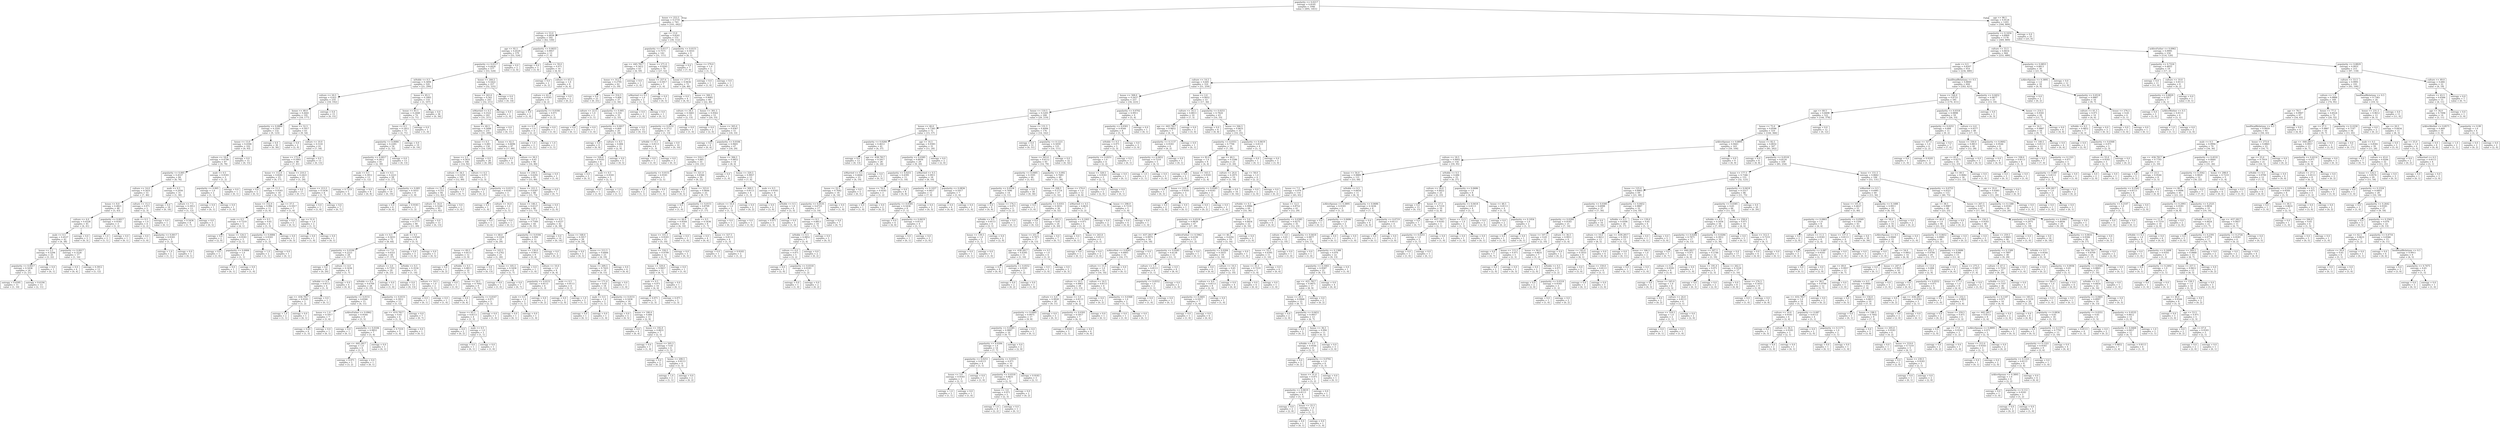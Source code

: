 digraph Tree {
node [shape=box] ;
0 [label="popularity <= 0.0217\nentropy = 0.8181\nsamples = 1946\nvalue = [495, 1451]"] ;
1 [label="house <= 253.5\nentropy = 0.5735\nsamples = 743\nvalue = [101, 642]"] ;
0 -> 1 [labeldistance=2.5, labelangle=45, headlabel="True"] ;
2 [label="culture <= 53.0\nentropy = 0.4838\nsamples = 592\nvalue = [62, 530]"] ;
1 -> 2 ;
3 [label="age <= 92.5\nentropy = 0.4529\nsamples = 579\nvalue = [55, 524]"] ;
2 -> 3 ;
4 [label="popularity <= 0.0117\nentropy = 0.4426\nsamples = 577\nvalue = [53, 524]"] ;
3 -> 4 ;
5 [label="isNoble <= 0.5\nentropy = 0.3494\nsamples = 320\nvalue = [21, 299]"] ;
4 -> 5 ;
6 [label="culture <= 20.5\nentropy = 0.422\nsamples = 210\nvalue = [18, 192]"] ;
5 -> 6 ;
7 [label="house <= 48.0\nentropy = 0.4441\nsamples = 195\nvalue = [18, 177]"] ;
6 -> 7 ;
8 [label="popularity <= 0.0084\nentropy = 0.3591\nsamples = 132\nvalue = [9, 123]"] ;
7 -> 8 ;
9 [label="house <= 13.0\nentropy = 0.4306\nsamples = 102\nvalue = [9, 93]"] ;
8 -> 9 ;
10 [label="culture <= 18.0\nentropy = 0.4798\nsamples = 87\nvalue = [9, 78]"] ;
9 -> 10 ;
11 [label="popularity <= 0.005\nentropy = 0.4537\nsamples = 84\nvalue = [8, 76]"] ;
10 -> 11 ;
12 [label="culture <= 14.0\nentropy = 0.5631\nsamples = 53\nvalue = [7, 46]"] ;
11 -> 12 ;
13 [label="house <= 8.0\nentropy = 0.4821\nsamples = 48\nvalue = [5, 43]"] ;
12 -> 13 ;
14 [label="culture <= 4.0\nentropy = 0.4328\nsamples = 45\nvalue = [4, 41]"] ;
13 -> 14 ;
15 [label="male <= 0.5\nentropy = 0.4537\nsamples = 42\nvalue = [4, 38]"] ;
14 -> 15 ;
16 [label="house <= 3.5\nentropy = 0.5294\nsamples = 25\nvalue = [3, 22]"] ;
15 -> 16 ;
17 [label="popularity <= 0.0017\nentropy = 0.5436\nsamples = 24\nvalue = [3, 21]"] ;
16 -> 17 ;
18 [label="entropy = 0.4395\nsamples = 11\nvalue = [1, 10]"] ;
17 -> 18 ;
19 [label="entropy = 0.6194\nsamples = 13\nvalue = [2, 11]"] ;
17 -> 19 ;
20 [label="entropy = 0.0\nsamples = 1\nvalue = [0, 1]"] ;
16 -> 20 ;
21 [label="popularity <= 0.0017\nentropy = 0.3228\nsamples = 17\nvalue = [1, 16]"] ;
15 -> 21 ;
22 [label="entropy = 0.0\nsamples = 4\nvalue = [0, 4]"] ;
21 -> 22 ;
23 [label="entropy = 0.3912\nsamples = 13\nvalue = [1, 12]"] ;
21 -> 23 ;
24 [label="entropy = 0.0\nsamples = 3\nvalue = [0, 3]"] ;
14 -> 24 ;
25 [label="popularity <= 0.0017\nentropy = 0.9183\nsamples = 3\nvalue = [1, 2]"] ;
13 -> 25 ;
26 [label="entropy = 1.0\nsamples = 2\nvalue = [1, 1]"] ;
25 -> 26 ;
27 [label="entropy = 0.0\nsamples = 1\nvalue = [0, 1]"] ;
25 -> 27 ;
28 [label="culture <= 15.5\nentropy = 0.971\nsamples = 5\nvalue = [2, 3]"] ;
12 -> 28 ;
29 [label="male <= 0.5\nentropy = 1.0\nsamples = 4\nvalue = [2, 2]"] ;
28 -> 29 ;
30 [label="entropy = 0.0\nsamples = 1\nvalue = [1, 0]"] ;
29 -> 30 ;
31 [label="popularity <= 0.0017\nentropy = 0.9183\nsamples = 3\nvalue = [1, 2]"] ;
29 -> 31 ;
32 [label="entropy = 1.0\nsamples = 2\nvalue = [1, 1]"] ;
31 -> 32 ;
33 [label="entropy = 0.0\nsamples = 1\nvalue = [0, 1]"] ;
31 -> 33 ;
34 [label="entropy = 0.0\nsamples = 1\nvalue = [0, 1]"] ;
28 -> 34 ;
35 [label="male <= 0.5\nentropy = 0.2056\nsamples = 31\nvalue = [1, 30]"] ;
11 -> 35 ;
36 [label="entropy = 0.0\nsamples = 18\nvalue = [0, 18]"] ;
35 -> 36 ;
37 [label="culture <= 7.5\nentropy = 0.3912\nsamples = 13\nvalue = [1, 12]"] ;
35 -> 37 ;
38 [label="entropy = 0.5436\nsamples = 8\nvalue = [1, 7]"] ;
37 -> 38 ;
39 [label="entropy = 0.0\nsamples = 5\nvalue = [0, 5]"] ;
37 -> 39 ;
40 [label="male <= 0.5\nentropy = 0.9183\nsamples = 3\nvalue = [1, 2]"] ;
10 -> 40 ;
41 [label="popularity <= 0.005\nentropy = 1.0\nsamples = 2\nvalue = [1, 1]"] ;
40 -> 41 ;
42 [label="entropy = 0.0\nsamples = 1\nvalue = [0, 1]"] ;
41 -> 42 ;
43 [label="entropy = 0.0\nsamples = 1\nvalue = [1, 0]"] ;
41 -> 43 ;
44 [label="entropy = 0.0\nsamples = 1\nvalue = [0, 1]"] ;
40 -> 44 ;
45 [label="entropy = 0.0\nsamples = 15\nvalue = [0, 15]"] ;
9 -> 45 ;
46 [label="entropy = 0.0\nsamples = 30\nvalue = [0, 30]"] ;
8 -> 46 ;
47 [label="house <= 52.5\nentropy = 0.5917\nsamples = 63\nvalue = [9, 54]"] ;
7 -> 47 ;
48 [label="entropy = 0.0\nsamples = 2\nvalue = [2, 0]"] ;
47 -> 48 ;
49 [label="culture <= 10.0\nentropy = 0.5141\nsamples = 61\nvalue = [7, 54]"] ;
47 -> 49 ;
50 [label="house <= 172.0\nentropy = 0.5993\nsamples = 48\nvalue = [7, 41]"] ;
49 -> 50 ;
51 [label="house <= 112.0\nentropy = 0.8281\nsamples = 23\nvalue = [6, 17]"] ;
50 -> 51 ;
52 [label="entropy = 0.0\nsamples = 5\nvalue = [0, 5]"] ;
51 -> 52 ;
53 [label="age <= 11.5\nentropy = 0.9183\nsamples = 18\nvalue = [6, 12]"] ;
51 -> 53 ;
54 [label="house <= 152.0\nentropy = 0.994\nsamples = 11\nvalue = [5, 6]"] ;
53 -> 54 ;
55 [label="male <= 0.5\nentropy = 0.7219\nsamples = 5\nvalue = [4, 1]"] ;
54 -> 55 ;
56 [label="entropy = 0.0\nsamples = 2\nvalue = [2, 0]"] ;
55 -> 56 ;
57 [label="house <= 124.5\nentropy = 0.9183\nsamples = 3\nvalue = [2, 1]"] ;
55 -> 57 ;
58 [label="entropy = 0.0\nsamples = 1\nvalue = [1, 0]"] ;
57 -> 58 ;
59 [label="popularity <= 0.0084\nentropy = 1.0\nsamples = 2\nvalue = [1, 1]"] ;
57 -> 59 ;
60 [label="entropy = 0.0\nsamples = 1\nvalue = [0, 1]"] ;
59 -> 60 ;
61 [label="entropy = 0.0\nsamples = 1\nvalue = [1, 0]"] ;
59 -> 61 ;
62 [label="male <= 0.5\nentropy = 0.65\nsamples = 6\nvalue = [1, 5]"] ;
54 -> 62 ;
63 [label="popularity <= 0.0084\nentropy = 0.9183\nsamples = 3\nvalue = [1, 2]"] ;
62 -> 63 ;
64 [label="entropy = 1.0\nsamples = 2\nvalue = [1, 1]"] ;
63 -> 64 ;
65 [label="entropy = 0.0\nsamples = 1\nvalue = [0, 1]"] ;
63 -> 65 ;
66 [label="entropy = 0.0\nsamples = 3\nvalue = [0, 3]"] ;
62 -> 66 ;
67 [label="age <= 37.5\nentropy = 0.5917\nsamples = 7\nvalue = [1, 6]"] ;
53 -> 67 ;
68 [label="entropy = 0.0\nsamples = 5\nvalue = [0, 5]"] ;
67 -> 68 ;
69 [label="age <= 51.0\nentropy = 1.0\nsamples = 2\nvalue = [1, 1]"] ;
67 -> 69 ;
70 [label="entropy = 0.0\nsamples = 1\nvalue = [1, 0]"] ;
69 -> 70 ;
71 [label="entropy = 0.0\nsamples = 1\nvalue = [0, 1]"] ;
69 -> 71 ;
72 [label="house <= 210.5\nentropy = 0.2423\nsamples = 25\nvalue = [1, 24]"] ;
50 -> 72 ;
73 [label="entropy = 0.0\nsamples = 17\nvalue = [0, 17]"] ;
72 -> 73 ;
74 [label="house <= 213.5\nentropy = 0.5436\nsamples = 8\nvalue = [1, 7]"] ;
72 -> 74 ;
75 [label="entropy = 0.0\nsamples = 1\nvalue = [1, 0]"] ;
74 -> 75 ;
76 [label="entropy = 0.0\nsamples = 7\nvalue = [0, 7]"] ;
74 -> 76 ;
77 [label="entropy = 0.0\nsamples = 13\nvalue = [0, 13]"] ;
49 -> 77 ;
78 [label="entropy = 0.0\nsamples = 15\nvalue = [0, 15]"] ;
6 -> 78 ;
79 [label="house <= 85.5\nentropy = 0.1805\nsamples = 110\nvalue = [3, 107]"] ;
5 -> 79 ;
80 [label="house <= 83.5\nentropy = 0.2448\nsamples = 74\nvalue = [3, 71]"] ;
79 -> 80 ;
81 [label="house <= 0.5\nentropy = 0.1812\nsamples = 73\nvalue = [2, 71]"] ;
80 -> 81 ;
82 [label="popularity <= 0.0084\nentropy = 0.2285\nsamples = 54\nvalue = [2, 52]"] ;
81 -> 82 ;
83 [label="popularity <= 0.0017\nentropy = 0.2812\nsamples = 41\nvalue = [2, 39]"] ;
82 -> 83 ;
84 [label="male <= 0.5\nentropy = 0.3912\nsamples = 13\nvalue = [1, 12]"] ;
83 -> 84 ;
85 [label="entropy = 0.7219\nsamples = 5\nvalue = [1, 4]"] ;
84 -> 85 ;
86 [label="entropy = 0.0\nsamples = 8\nvalue = [0, 8]"] ;
84 -> 86 ;
87 [label="male <= 0.5\nentropy = 0.2223\nsamples = 28\nvalue = [1, 27]"] ;
83 -> 87 ;
88 [label="entropy = 0.0\nsamples = 19\nvalue = [0, 19]"] ;
87 -> 88 ;
89 [label="popularity <= 0.005\nentropy = 0.5033\nsamples = 9\nvalue = [1, 8]"] ;
87 -> 89 ;
90 [label="entropy = 0.0\nsamples = 6\nvalue = [0, 6]"] ;
89 -> 90 ;
91 [label="entropy = 0.9183\nsamples = 3\nvalue = [1, 2]"] ;
89 -> 91 ;
92 [label="entropy = 0.0\nsamples = 13\nvalue = [0, 13]"] ;
82 -> 92 ;
93 [label="entropy = 0.0\nsamples = 19\nvalue = [0, 19]"] ;
81 -> 93 ;
94 [label="entropy = 0.0\nsamples = 1\nvalue = [1, 0]"] ;
80 -> 94 ;
95 [label="entropy = 0.0\nsamples = 36\nvalue = [0, 36]"] ;
79 -> 95 ;
96 [label="house <= 244.5\nentropy = 0.5422\nsamples = 257\nvalue = [32, 225]"] ;
4 -> 96 ;
97 [label="house <= 243.0\nentropy = 0.562\nsamples = 243\nvalue = [32, 211]"] ;
96 -> 97 ;
98 [label="isMarried <= 0.5\nentropy = 0.5522\nsamples = 242\nvalue = [31, 211]"] ;
97 -> 98 ;
99 [label="house <= 40.5\nentropy = 0.5688\nsamples = 231\nvalue = [31, 200]"] ;
98 -> 99 ;
100 [label="house <= 6.5\nentropy = 0.483\nsamples = 134\nvalue = [14, 120]"] ;
99 -> 100 ;
101 [label="house <= 2.5\nentropy = 0.5631\nsamples = 106\nvalue = [14, 92]"] ;
100 -> 101 ;
102 [label="culture <= 34.5\nentropy = 0.5259\nsamples = 101\nvalue = [12, 89]"] ;
101 -> 102 ;
103 [label="culture <= 32.5\nentropy = 0.551\nsamples = 94\nvalue = [12, 82]"] ;
102 -> 103 ;
104 [label="culture <= 16.0\nentropy = 0.5244\nsamples = 93\nvalue = [11, 82]"] ;
103 -> 104 ;
105 [label="culture <= 14.5\nentropy = 0.5777\nsamples = 80\nvalue = [11, 69]"] ;
104 -> 105 ;
106 [label="male <= 0.5\nentropy = 0.5033\nsamples = 72\nvalue = [8, 64]"] ;
105 -> 106 ;
107 [label="popularity <= 0.0184\nentropy = 0.2223\nsamples = 28\nvalue = [1, 27]"] ;
106 -> 107 ;
108 [label="entropy = 0.0\nsamples = 20\nvalue = [0, 20]"] ;
107 -> 108 ;
109 [label="culture <= 4.0\nentropy = 0.5436\nsamples = 8\nvalue = [1, 7]"] ;
107 -> 109 ;
110 [label="isNoble <= 0.5\nentropy = 0.8113\nsamples = 4\nvalue = [1, 3]"] ;
109 -> 110 ;
111 [label="age <= -636.7817\nentropy = 0.9183\nsamples = 3\nvalue = [1, 2]"] ;
110 -> 111 ;
112 [label="entropy = 1.0\nsamples = 2\nvalue = [1, 1]"] ;
111 -> 112 ;
113 [label="entropy = 0.0\nsamples = 1\nvalue = [0, 1]"] ;
111 -> 113 ;
114 [label="entropy = 0.0\nsamples = 1\nvalue = [0, 1]"] ;
110 -> 114 ;
115 [label="entropy = 0.0\nsamples = 4\nvalue = [0, 4]"] ;
109 -> 115 ;
116 [label="culture <= 7.0\nentropy = 0.6321\nsamples = 44\nvalue = [7, 37]"] ;
106 -> 116 ;
117 [label="culture <= 3.0\nentropy = 0.7355\nsamples = 29\nvalue = [6, 23]"] ;
116 -> 117 ;
118 [label="isNoble <= 0.5\nentropy = 0.6769\nsamples = 28\nvalue = [5, 23]"] ;
117 -> 118 ;
119 [label="popularity <= 0.0151\nentropy = 0.8366\nsamples = 15\nvalue = [4, 11]"] ;
118 -> 119 ;
120 [label="house <= 1.0\nentropy = 0.5917\nsamples = 7\nvalue = [1, 6]"] ;
119 -> 120 ;
121 [label="entropy = 0.65\nsamples = 6\nvalue = [1, 5]"] ;
120 -> 121 ;
122 [label="entropy = 0.0\nsamples = 1\nvalue = [0, 1]"] ;
120 -> 122 ;
123 [label="isAliveFather <= 0.0962\nentropy = 0.9544\nsamples = 8\nvalue = [3, 5]"] ;
119 -> 123 ;
124 [label="entropy = 0.0\nsamples = 1\nvalue = [0, 1]"] ;
123 -> 124 ;
125 [label="popularity <= 0.0184\nentropy = 0.9852\nsamples = 7\nvalue = [3, 4]"] ;
123 -> 125 ;
126 [label="age <= -642.2817\nentropy = 1.0\nsamples = 6\nvalue = [3, 3]"] ;
125 -> 126 ;
127 [label="entropy = 0.971\nsamples = 5\nvalue = [3, 2]"] ;
126 -> 127 ;
128 [label="entropy = 0.0\nsamples = 1\nvalue = [0, 1]"] ;
126 -> 128 ;
129 [label="entropy = 0.0\nsamples = 1\nvalue = [0, 1]"] ;
125 -> 129 ;
130 [label="popularity <= 0.0151\nentropy = 0.3912\nsamples = 13\nvalue = [1, 12]"] ;
118 -> 130 ;
131 [label="age <= -619.7817\nentropy = 0.65\nsamples = 6\nvalue = [1, 5]"] ;
130 -> 131 ;
132 [label="entropy = 0.7219\nsamples = 5\nvalue = [1, 4]"] ;
131 -> 132 ;
133 [label="entropy = 0.0\nsamples = 1\nvalue = [0, 1]"] ;
131 -> 133 ;
134 [label="entropy = 0.0\nsamples = 7\nvalue = [0, 7]"] ;
130 -> 134 ;
135 [label="entropy = 0.0\nsamples = 1\nvalue = [1, 0]"] ;
117 -> 135 ;
136 [label="isNoble <= 0.5\nentropy = 0.3534\nsamples = 15\nvalue = [1, 14]"] ;
116 -> 136 ;
137 [label="entropy = 0.0\nsamples = 13\nvalue = [0, 13]"] ;
136 -> 137 ;
138 [label="culture <= 10.5\nentropy = 1.0\nsamples = 2\nvalue = [1, 1]"] ;
136 -> 138 ;
139 [label="entropy = 0.0\nsamples = 1\nvalue = [0, 1]"] ;
138 -> 139 ;
140 [label="entropy = 0.0\nsamples = 1\nvalue = [1, 0]"] ;
138 -> 140 ;
141 [label="male <= 0.5\nentropy = 0.9544\nsamples = 8\nvalue = [3, 5]"] ;
105 -> 141 ;
142 [label="entropy = 0.0\nsamples = 3\nvalue = [3, 0]"] ;
141 -> 142 ;
143 [label="entropy = 0.0\nsamples = 5\nvalue = [0, 5]"] ;
141 -> 143 ;
144 [label="entropy = 0.0\nsamples = 13\nvalue = [0, 13]"] ;
104 -> 144 ;
145 [label="entropy = 0.0\nsamples = 1\nvalue = [1, 0]"] ;
103 -> 145 ;
146 [label="entropy = 0.0\nsamples = 7\nvalue = [0, 7]"] ;
102 -> 146 ;
147 [label="culture <= 6.5\nentropy = 0.971\nsamples = 5\nvalue = [2, 3]"] ;
101 -> 147 ;
148 [label="entropy = 0.0\nsamples = 2\nvalue = [0, 2]"] ;
147 -> 148 ;
149 [label="popularity <= 0.0151\nentropy = 0.9183\nsamples = 3\nvalue = [2, 1]"] ;
147 -> 149 ;
150 [label="entropy = 0.0\nsamples = 1\nvalue = [1, 0]"] ;
149 -> 150 ;
151 [label="culture <= 16.0\nentropy = 1.0\nsamples = 2\nvalue = [1, 1]"] ;
149 -> 151 ;
152 [label="entropy = 0.0\nsamples = 1\nvalue = [1, 0]"] ;
151 -> 152 ;
153 [label="entropy = 0.0\nsamples = 1\nvalue = [0, 1]"] ;
151 -> 153 ;
154 [label="entropy = 0.0\nsamples = 28\nvalue = [0, 28]"] ;
100 -> 154 ;
155 [label="house <= 42.5\nentropy = 0.6696\nsamples = 97\nvalue = [17, 80]"] ;
99 -> 155 ;
156 [label="entropy = 0.0\nsamples = 1\nvalue = [1, 0]"] ;
155 -> 156 ;
157 [label="culture <= 30.5\nentropy = 0.65\nsamples = 96\nvalue = [16, 80]"] ;
155 -> 157 ;
158 [label="house <= 230.5\nentropy = 0.6292\nsamples = 95\nvalue = [15, 80]"] ;
157 -> 158 ;
159 [label="house <= 221.5\nentropy = 0.6587\nsamples = 88\nvalue = [15, 73]"] ;
158 -> 159 ;
160 [label="house <= 146.5\nentropy = 0.6127\nsamples = 86\nvalue = [13, 73]"] ;
159 -> 160 ;
161 [label="house <= 127.5\nentropy = 0.7309\nsamples = 44\nvalue = [9, 35]"] ;
160 -> 161 ;
162 [label="house <= 68.0\nentropy = 0.5328\nsamples = 33\nvalue = [4, 29]"] ;
161 -> 162 ;
163 [label="house <= 49.5\nentropy = 0.8113\nsamples = 12\nvalue = [3, 9]"] ;
162 -> 163 ;
164 [label="entropy = 0.0\nsamples = 2\nvalue = [0, 2]"] ;
163 -> 164 ;
165 [label="isNoble <= 0.5\nentropy = 0.8813\nsamples = 10\nvalue = [3, 7]"] ;
163 -> 165 ;
166 [label="entropy = 0.0\nsamples = 1\nvalue = [1, 0]"] ;
165 -> 166 ;
167 [label="house <= 59.5\nentropy = 0.7642\nsamples = 9\nvalue = [2, 7]"] ;
165 -> 167 ;
168 [label="entropy = 0.0\nsamples = 4\nvalue = [0, 4]"] ;
167 -> 168 ;
169 [label="popularity <= 0.0167\nentropy = 0.971\nsamples = 5\nvalue = [2, 3]"] ;
167 -> 169 ;
170 [label="house <= 65.5\nentropy = 0.8113\nsamples = 4\nvalue = [1, 3]"] ;
169 -> 170 ;
171 [label="entropy = 0.0\nsamples = 2\nvalue = [0, 2]"] ;
170 -> 171 ;
172 [label="male <= 0.5\nentropy = 1.0\nsamples = 2\nvalue = [1, 1]"] ;
170 -> 172 ;
173 [label="entropy = 0.0\nsamples = 1\nvalue = [0, 1]"] ;
172 -> 173 ;
174 [label="entropy = 0.0\nsamples = 1\nvalue = [1, 0]"] ;
172 -> 174 ;
175 [label="entropy = 0.0\nsamples = 1\nvalue = [1, 0]"] ;
169 -> 175 ;
176 [label="house <= 103.5\nentropy = 0.2762\nsamples = 21\nvalue = [1, 20]"] ;
162 -> 176 ;
177 [label="entropy = 0.0\nsamples = 13\nvalue = [0, 13]"] ;
176 -> 177 ;
178 [label="house <= 105.5\nentropy = 0.5436\nsamples = 8\nvalue = [1, 7]"] ;
176 -> 178 ;
179 [label="entropy = 0.0\nsamples = 1\nvalue = [1, 0]"] ;
178 -> 179 ;
180 [label="entropy = 0.0\nsamples = 7\nvalue = [0, 7]"] ;
178 -> 180 ;
181 [label="popularity <= 0.0184\nentropy = 0.994\nsamples = 11\nvalue = [5, 6]"] ;
161 -> 181 ;
182 [label="house <= 130.0\nentropy = 0.9911\nsamples = 9\nvalue = [5, 4]"] ;
181 -> 182 ;
183 [label="entropy = 0.0\nsamples = 1\nvalue = [1, 0]"] ;
182 -> 183 ;
184 [label="culture <= 10.0\nentropy = 1.0\nsamples = 8\nvalue = [4, 4]"] ;
182 -> 184 ;
185 [label="popularity <= 0.0151\nentropy = 0.8113\nsamples = 4\nvalue = [1, 3]"] ;
184 -> 185 ;
186 [label="male <= 0.5\nentropy = 1.0\nsamples = 2\nvalue = [1, 1]"] ;
185 -> 186 ;
187 [label="entropy = 0.0\nsamples = 1\nvalue = [0, 1]"] ;
186 -> 187 ;
188 [label="entropy = 0.0\nsamples = 1\nvalue = [1, 0]"] ;
186 -> 188 ;
189 [label="entropy = 0.0\nsamples = 2\nvalue = [0, 2]"] ;
185 -> 189 ;
190 [label="male <= 0.5\nentropy = 0.8113\nsamples = 4\nvalue = [3, 1]"] ;
184 -> 190 ;
191 [label="entropy = 0.0\nsamples = 2\nvalue = [2, 0]"] ;
190 -> 191 ;
192 [label="entropy = 1.0\nsamples = 2\nvalue = [1, 1]"] ;
190 -> 192 ;
193 [label="entropy = 0.0\nsamples = 2\nvalue = [0, 2]"] ;
181 -> 193 ;
194 [label="isNoble <= 0.5\nentropy = 0.4537\nsamples = 42\nvalue = [4, 38]"] ;
160 -> 194 ;
195 [label="entropy = 0.0\nsamples = 14\nvalue = [0, 14]"] ;
194 -> 195 ;
196 [label="house <= 168.0\nentropy = 0.5917\nsamples = 28\nvalue = [4, 24]"] ;
194 -> 196 ;
197 [label="entropy = 0.0\nsamples = 5\nvalue = [0, 5]"] ;
196 -> 197 ;
198 [label="house <= 212.5\nentropy = 0.6666\nsamples = 23\nvalue = [4, 19]"] ;
196 -> 198 ;
199 [label="house <= 209.5\nentropy = 0.7425\nsamples = 19\nvalue = [4, 15]"] ;
198 -> 199 ;
200 [label="house <= 171.0\nentropy = 0.65\nsamples = 18\nvalue = [3, 15]"] ;
199 -> 200 ;
201 [label="male <= 0.5\nentropy = 1.0\nsamples = 2\nvalue = [1, 1]"] ;
200 -> 201 ;
202 [label="entropy = 0.0\nsamples = 1\nvalue = [0, 1]"] ;
201 -> 202 ;
203 [label="entropy = 0.0\nsamples = 1\nvalue = [1, 0]"] ;
201 -> 203 ;
204 [label="popularity <= 0.0151\nentropy = 0.5436\nsamples = 16\nvalue = [2, 14]"] ;
200 -> 204 ;
205 [label="entropy = 0.0\nsamples = 5\nvalue = [0, 5]"] ;
204 -> 205 ;
206 [label="house <= 180.0\nentropy = 0.684\nsamples = 11\nvalue = [2, 9]"] ;
204 -> 206 ;
207 [label="entropy = 0.0\nsamples = 4\nvalue = [0, 4]"] ;
206 -> 207 ;
208 [label="house <= 192.0\nentropy = 0.8631\nsamples = 7\nvalue = [2, 5]"] ;
206 -> 208 ;
209 [label="entropy = 0.0\nsamples = 1\nvalue = [1, 0]"] ;
208 -> 209 ;
210 [label="house <= 205.5\nentropy = 0.65\nsamples = 6\nvalue = [1, 5]"] ;
208 -> 210 ;
211 [label="entropy = 0.0\nsamples = 2\nvalue = [0, 2]"] ;
210 -> 211 ;
212 [label="house <= 208.5\nentropy = 0.8113\nsamples = 4\nvalue = [1, 3]"] ;
210 -> 212 ;
213 [label="entropy = 1.0\nsamples = 2\nvalue = [1, 1]"] ;
212 -> 213 ;
214 [label="entropy = 0.0\nsamples = 2\nvalue = [0, 2]"] ;
212 -> 214 ;
215 [label="entropy = 0.0\nsamples = 1\nvalue = [1, 0]"] ;
199 -> 215 ;
216 [label="entropy = 0.0\nsamples = 4\nvalue = [0, 4]"] ;
198 -> 216 ;
217 [label="entropy = 0.0\nsamples = 2\nvalue = [2, 0]"] ;
159 -> 217 ;
218 [label="entropy = 0.0\nsamples = 7\nvalue = [0, 7]"] ;
158 -> 218 ;
219 [label="entropy = 0.0\nsamples = 1\nvalue = [1, 0]"] ;
157 -> 219 ;
220 [label="entropy = 0.0\nsamples = 11\nvalue = [0, 11]"] ;
98 -> 220 ;
221 [label="entropy = 0.0\nsamples = 1\nvalue = [1, 0]"] ;
97 -> 221 ;
222 [label="entropy = 0.0\nsamples = 14\nvalue = [0, 14]"] ;
96 -> 222 ;
223 [label="entropy = 0.0\nsamples = 2\nvalue = [2, 0]"] ;
3 -> 223 ;
224 [label="popularity <= 0.0033\nentropy = 0.9957\nsamples = 13\nvalue = [7, 6]"] ;
2 -> 224 ;
225 [label="entropy = 0.0\nsamples = 3\nvalue = [3, 0]"] ;
224 -> 225 ;
226 [label="culture <= 59.0\nentropy = 0.971\nsamples = 10\nvalue = [4, 6]"] ;
224 -> 226 ;
227 [label="entropy = 0.0\nsamples = 2\nvalue = [0, 2]"] ;
226 -> 227 ;
228 [label="culture <= 63.5\nentropy = 1.0\nsamples = 8\nvalue = [4, 4]"] ;
226 -> 228 ;
229 [label="culture <= 62.5\nentropy = 0.9183\nsamples = 6\nvalue = [4, 2]"] ;
228 -> 229 ;
230 [label="entropy = 0.0\nsamples = 1\nvalue = [1, 0]"] ;
229 -> 230 ;
231 [label="popularity <= 0.0184\nentropy = 0.971\nsamples = 5\nvalue = [3, 2]"] ;
229 -> 231 ;
232 [label="male <= 0.5\nentropy = 1.0\nsamples = 4\nvalue = [2, 2]"] ;
231 -> 232 ;
233 [label="entropy = 1.0\nsamples = 2\nvalue = [1, 1]"] ;
232 -> 233 ;
234 [label="entropy = 1.0\nsamples = 2\nvalue = [1, 1]"] ;
232 -> 234 ;
235 [label="entropy = 0.0\nsamples = 1\nvalue = [1, 0]"] ;
231 -> 235 ;
236 [label="entropy = 0.0\nsamples = 2\nvalue = [0, 2]"] ;
228 -> 236 ;
237 [label="age <= 13.0\nentropy = 0.8241\nsamples = 151\nvalue = [39, 112]"] ;
1 -> 237 ;
238 [label="popularity <= 0.0117\nentropy = 0.7571\nsamples = 142\nvalue = [31, 111]"] ;
237 -> 238 ;
239 [label="age <= -645.7817\nentropy = 0.3412\nsamples = 63\nvalue = [4, 59]"] ;
238 -> 239 ;
240 [label="house <= 312.5\nentropy = 0.2795\nsamples = 62\nvalue = [3, 59]"] ;
239 -> 240 ;
241 [label="entropy = 0.0\nsamples = 25\nvalue = [0, 25]"] ;
240 -> 241 ;
242 [label="house <= 314.5\nentropy = 0.406\nsamples = 37\nvalue = [3, 34]"] ;
240 -> 242 ;
243 [label="culture <= 22.0\nentropy = 1.0\nsamples = 2\nvalue = [1, 1]"] ;
242 -> 243 ;
244 [label="entropy = 0.0\nsamples = 1\nvalue = [0, 1]"] ;
243 -> 244 ;
245 [label="entropy = 0.0\nsamples = 1\nvalue = [1, 0]"] ;
243 -> 245 ;
246 [label="popularity <= 0.005\nentropy = 0.316\nsamples = 35\nvalue = [2, 33]"] ;
242 -> 246 ;
247 [label="popularity <= 0.0017\nentropy = 0.469\nsamples = 20\nvalue = [2, 18]"] ;
246 -> 247 ;
248 [label="entropy = 0.0\nsamples = 9\nvalue = [0, 9]"] ;
247 -> 248 ;
249 [label="culture <= 8.5\nentropy = 0.684\nsamples = 11\nvalue = [2, 9]"] ;
247 -> 249 ;
250 [label="house <= 326.0\nentropy = 0.9183\nsamples = 6\nvalue = [2, 4]"] ;
249 -> 250 ;
251 [label="entropy = 0.0\nsamples = 3\nvalue = [0, 3]"] ;
250 -> 251 ;
252 [label="male <= 0.5\nentropy = 0.9183\nsamples = 3\nvalue = [2, 1]"] ;
250 -> 252 ;
253 [label="entropy = 0.0\nsamples = 1\nvalue = [1, 0]"] ;
252 -> 253 ;
254 [label="entropy = 1.0\nsamples = 2\nvalue = [1, 1]"] ;
252 -> 254 ;
255 [label="entropy = 0.0\nsamples = 5\nvalue = [0, 5]"] ;
249 -> 255 ;
256 [label="entropy = 0.0\nsamples = 15\nvalue = [0, 15]"] ;
246 -> 256 ;
257 [label="entropy = 0.0\nsamples = 1\nvalue = [1, 0]"] ;
239 -> 257 ;
258 [label="house <= 271.0\nentropy = 0.9265\nsamples = 79\nvalue = [27, 52]"] ;
238 -> 258 ;
259 [label="house <= 257.0\nentropy = 0.5917\nsamples = 7\nvalue = [1, 6]"] ;
258 -> 259 ;
260 [label="isMarried <= 0.5\nentropy = 1.0\nsamples = 2\nvalue = [1, 1]"] ;
259 -> 260 ;
261 [label="entropy = 0.0\nsamples = 1\nvalue = [1, 0]"] ;
260 -> 261 ;
262 [label="entropy = 0.0\nsamples = 1\nvalue = [0, 1]"] ;
260 -> 262 ;
263 [label="entropy = 0.0\nsamples = 5\nvalue = [0, 5]"] ;
259 -> 263 ;
264 [label="house <= 277.5\nentropy = 0.9436\nsamples = 72\nvalue = [26, 46]"] ;
258 -> 264 ;
265 [label="entropy = 0.0\nsamples = 4\nvalue = [4, 0]"] ;
264 -> 265 ;
266 [label="house <= 300.5\nentropy = 0.9082\nsamples = 68\nvalue = [22, 46]"] ;
264 -> 266 ;
267 [label="culture <= 34.5\nentropy = 0.5665\nsamples = 15\nvalue = [2, 13]"] ;
266 -> 267 ;
268 [label="popularity <= 0.0151\nentropy = 0.3712\nsamples = 14\nvalue = [1, 13]"] ;
267 -> 268 ;
269 [label="isNoble <= 0.5\nentropy = 0.8113\nsamples = 4\nvalue = [1, 3]"] ;
268 -> 269 ;
270 [label="entropy = 0.0\nsamples = 1\nvalue = [1, 0]"] ;
269 -> 270 ;
271 [label="entropy = 0.0\nsamples = 3\nvalue = [0, 3]"] ;
269 -> 271 ;
272 [label="entropy = 0.0\nsamples = 10\nvalue = [0, 10]"] ;
268 -> 272 ;
273 [label="entropy = 0.0\nsamples = 1\nvalue = [1, 0]"] ;
267 -> 273 ;
274 [label="house <= 301.5\nentropy = 0.9562\nsamples = 53\nvalue = [20, 33]"] ;
266 -> 274 ;
275 [label="entropy = 0.0\nsamples = 2\nvalue = [2, 0]"] ;
274 -> 275 ;
276 [label="house <= 305.0\nentropy = 0.9367\nsamples = 51\nvalue = [18, 33]"] ;
274 -> 276 ;
277 [label="entropy = 0.0\nsamples = 4\nvalue = [0, 4]"] ;
276 -> 277 ;
278 [label="popularity <= 0.0184\nentropy = 0.9601\nsamples = 47\nvalue = [18, 29]"] ;
276 -> 278 ;
279 [label="house <= 310.5\nentropy = 0.885\nsamples = 33\nvalue = [10, 23]"] ;
278 -> 279 ;
280 [label="popularity <= 0.0151\nentropy = 0.9183\nsamples = 3\nvalue = [2, 1]"] ;
279 -> 280 ;
281 [label="entropy = 1.0\nsamples = 2\nvalue = [1, 1]"] ;
280 -> 281 ;
282 [label="entropy = 0.0\nsamples = 1\nvalue = [1, 0]"] ;
280 -> 282 ;
283 [label="house <= 321.0\nentropy = 0.8366\nsamples = 30\nvalue = [8, 22]"] ;
279 -> 283 ;
284 [label="entropy = 0.0\nsamples = 5\nvalue = [0, 5]"] ;
283 -> 284 ;
285 [label="house <= 323.0\nentropy = 0.9044\nsamples = 25\nvalue = [8, 17]"] ;
283 -> 285 ;
286 [label="entropy = 0.0\nsamples = 1\nvalue = [1, 0]"] ;
285 -> 286 ;
287 [label="popularity <= 0.0151\nentropy = 0.8709\nsamples = 24\nvalue = [7, 17]"] ;
285 -> 287 ;
288 [label="culture <= 44.0\nentropy = 0.9544\nsamples = 16\nvalue = [6, 10]"] ;
287 -> 288 ;
289 [label="house <= 331.5\nentropy = 0.9183\nsamples = 15\nvalue = [5, 10]"] ;
288 -> 289 ;
290 [label="house <= 330.5\nentropy = 0.9799\nsamples = 12\nvalue = [5, 7]"] ;
289 -> 290 ;
291 [label="house <= 329.0\nentropy = 0.9457\nsamples = 11\nvalue = [4, 7]"] ;
290 -> 291 ;
292 [label="male <= 0.5\nentropy = 0.971\nsamples = 10\nvalue = [4, 6]"] ;
291 -> 292 ;
293 [label="entropy = 0.971\nsamples = 5\nvalue = [2, 3]"] ;
292 -> 293 ;
294 [label="entropy = 0.971\nsamples = 5\nvalue = [2, 3]"] ;
292 -> 294 ;
295 [label="entropy = 0.0\nsamples = 1\nvalue = [0, 1]"] ;
291 -> 295 ;
296 [label="entropy = 0.0\nsamples = 1\nvalue = [1, 0]"] ;
290 -> 296 ;
297 [label="entropy = 0.0\nsamples = 3\nvalue = [0, 3]"] ;
289 -> 297 ;
298 [label="entropy = 0.0\nsamples = 1\nvalue = [1, 0]"] ;
288 -> 298 ;
299 [label="male <= 0.5\nentropy = 0.5436\nsamples = 8\nvalue = [1, 7]"] ;
287 -> 299 ;
300 [label="entropy = 0.0\nsamples = 4\nvalue = [0, 4]"] ;
299 -> 300 ;
301 [label="house <= 327.5\nentropy = 0.8113\nsamples = 4\nvalue = [1, 3]"] ;
299 -> 301 ;
302 [label="entropy = 0.0\nsamples = 1\nvalue = [0, 1]"] ;
301 -> 302 ;
303 [label="entropy = 0.9183\nsamples = 3\nvalue = [1, 2]"] ;
301 -> 303 ;
304 [label="house <= 306.5\nentropy = 0.9852\nsamples = 14\nvalue = [8, 6]"] ;
278 -> 304 ;
305 [label="entropy = 0.0\nsamples = 1\nvalue = [1, 0]"] ;
304 -> 305 ;
306 [label="house <= 320.5\nentropy = 0.9957\nsamples = 13\nvalue = [7, 6]"] ;
304 -> 306 ;
307 [label="house <= 309.5\nentropy = 0.8113\nsamples = 4\nvalue = [1, 3]"] ;
306 -> 307 ;
308 [label="culture <= 10.0\nentropy = 1.0\nsamples = 2\nvalue = [1, 1]"] ;
307 -> 308 ;
309 [label="entropy = 0.0\nsamples = 1\nvalue = [0, 1]"] ;
308 -> 309 ;
310 [label="entropy = 0.0\nsamples = 1\nvalue = [1, 0]"] ;
308 -> 310 ;
311 [label="entropy = 0.0\nsamples = 2\nvalue = [0, 2]"] ;
307 -> 311 ;
312 [label="male <= 0.5\nentropy = 0.9183\nsamples = 9\nvalue = [6, 3]"] ;
306 -> 312 ;
313 [label="entropy = 0.0\nsamples = 3\nvalue = [3, 0]"] ;
312 -> 313 ;
314 [label="isNoble <= 0.5\nentropy = 1.0\nsamples = 6\nvalue = [3, 3]"] ;
312 -> 314 ;
315 [label="entropy = 0.971\nsamples = 5\nvalue = [2, 3]"] ;
314 -> 315 ;
316 [label="entropy = 0.0\nsamples = 1\nvalue = [1, 0]"] ;
314 -> 316 ;
317 [label="popularity <= 0.0151\nentropy = 0.5033\nsamples = 9\nvalue = [8, 1]"] ;
237 -> 317 ;
318 [label="entropy = 0.0\nsamples = 7\nvalue = [7, 0]"] ;
317 -> 318 ;
319 [label="house <= 279.0\nentropy = 1.0\nsamples = 2\nvalue = [1, 1]"] ;
317 -> 319 ;
320 [label="entropy = 0.0\nsamples = 1\nvalue = [1, 0]"] ;
319 -> 320 ;
321 [label="entropy = 0.0\nsamples = 1\nvalue = [0, 1]"] ;
319 -> 321 ;
322 [label="age <= 98.5\nentropy = 0.9124\nsamples = 1203\nvalue = [394, 809]"] ;
0 -> 322 [labeldistance=2.5, labelangle=-45, headlabel="False"] ;
323 [label="popularity <= 0.1656\nentropy = 0.8969\nsamples = 1178\nvalue = [369, 809]"] ;
322 -> 323 ;
324 [label="culture <= 53.5\nentropy = 0.8416\nsamples = 944\nvalue = [255, 689]"] ;
323 -> 324 ;
325 [label="male <= 0.5\nentropy = 0.8207\nsamples = 914\nvalue = [234, 680]"] ;
324 -> 325 ;
326 [label="culture <= 14.5\nentropy = 0.645\nsamples = 310\nvalue = [51, 259]"] ;
325 -> 326 ;
327 [label="house <= 308.0\nentropy = 0.5637\nsamples = 257\nvalue = [34, 223]"] ;
326 -> 327 ;
328 [label="house <= 110.5\nentropy = 0.5205\nsamples = 248\nvalue = [29, 219]"] ;
327 -> 328 ;
329 [label="house <= 40.0\nentropy = 0.7383\nsamples = 72\nvalue = [15, 57]"] ;
328 -> 329 ;
330 [label="popularity <= 0.0284\nentropy = 0.4612\nsamples = 41\nvalue = [4, 37]"] ;
329 -> 330 ;
331 [label="entropy = 0.0\nsamples = 13\nvalue = [0, 13]"] ;
330 -> 331 ;
332 [label="age <= -638.7817\nentropy = 0.5917\nsamples = 28\nvalue = [4, 24]"] ;
330 -> 332 ;
333 [label="isMarried <= 0.5\nentropy = 0.6666\nsamples = 23\nvalue = [4, 19]"] ;
332 -> 333 ;
334 [label="house <= 22.5\nentropy = 0.7642\nsamples = 18\nvalue = [4, 14]"] ;
333 -> 334 ;
335 [label="popularity <= 0.0535\nentropy = 0.6723\nsamples = 17\nvalue = [3, 14]"] ;
334 -> 335 ;
336 [label="house <= 8.5\nentropy = 0.8813\nsamples = 10\nvalue = [3, 7]"] ;
335 -> 336 ;
337 [label="isNoble <= 0.5\nentropy = 0.9852\nsamples = 7\nvalue = [3, 4]"] ;
336 -> 337 ;
338 [label="culture <= 4.0\nentropy = 0.971\nsamples = 5\nvalue = [3, 2]"] ;
337 -> 338 ;
339 [label="entropy = 0.0\nsamples = 2\nvalue = [2, 0]"] ;
338 -> 339 ;
340 [label="popularity <= 0.0318\nentropy = 0.9183\nsamples = 3\nvalue = [1, 2]"] ;
338 -> 340 ;
341 [label="entropy = 0.0\nsamples = 1\nvalue = [1, 0]"] ;
340 -> 341 ;
342 [label="entropy = 0.0\nsamples = 2\nvalue = [0, 2]"] ;
340 -> 342 ;
343 [label="entropy = 0.0\nsamples = 2\nvalue = [0, 2]"] ;
337 -> 343 ;
344 [label="entropy = 0.0\nsamples = 3\nvalue = [0, 3]"] ;
336 -> 344 ;
345 [label="entropy = 0.0\nsamples = 7\nvalue = [0, 7]"] ;
335 -> 345 ;
346 [label="entropy = 0.0\nsamples = 1\nvalue = [1, 0]"] ;
334 -> 346 ;
347 [label="entropy = 0.0\nsamples = 5\nvalue = [0, 5]"] ;
333 -> 347 ;
348 [label="entropy = 0.0\nsamples = 5\nvalue = [0, 5]"] ;
332 -> 348 ;
349 [label="age <= 16.5\nentropy = 0.9383\nsamples = 31\nvalue = [11, 20]"] ;
329 -> 349 ;
350 [label="popularity <= 0.0385\nentropy = 0.8936\nsamples = 29\nvalue = [9, 20]"] ;
349 -> 350 ;
351 [label="popularity <= 0.0251\nentropy = 0.4395\nsamples = 11\nvalue = [1, 10]"] ;
350 -> 351 ;
352 [label="house <= 74.0\nentropy = 0.9183\nsamples = 3\nvalue = [1, 2]"] ;
351 -> 352 ;
353 [label="entropy = 0.0\nsamples = 1\nvalue = [1, 0]"] ;
352 -> 353 ;
354 [label="entropy = 0.0\nsamples = 2\nvalue = [0, 2]"] ;
352 -> 354 ;
355 [label="entropy = 0.0\nsamples = 8\nvalue = [0, 8]"] ;
351 -> 355 ;
356 [label="isMarried <= 0.5\nentropy = 0.9911\nsamples = 18\nvalue = [8, 10]"] ;
350 -> 356 ;
357 [label="popularity <= 0.1037\nentropy = 0.9457\nsamples = 11\nvalue = [7, 4]"] ;
356 -> 357 ;
358 [label="popularity <= 0.0585\nentropy = 0.5436\nsamples = 8\nvalue = [7, 1]"] ;
357 -> 358 ;
359 [label="entropy = 0.0\nsamples = 4\nvalue = [4, 0]"] ;
358 -> 359 ;
360 [label="popularity <= 0.0619\nentropy = 0.8113\nsamples = 4\nvalue = [3, 1]"] ;
358 -> 360 ;
361 [label="entropy = 0.0\nsamples = 1\nvalue = [0, 1]"] ;
360 -> 361 ;
362 [label="entropy = 0.0\nsamples = 3\nvalue = [3, 0]"] ;
360 -> 362 ;
363 [label="entropy = 0.0\nsamples = 3\nvalue = [0, 3]"] ;
357 -> 363 ;
364 [label="popularity <= 0.0836\nentropy = 0.5917\nsamples = 7\nvalue = [1, 6]"] ;
356 -> 364 ;
365 [label="entropy = 0.0\nsamples = 6\nvalue = [0, 6]"] ;
364 -> 365 ;
366 [label="entropy = 0.0\nsamples = 1\nvalue = [1, 0]"] ;
364 -> 366 ;
367 [label="entropy = 0.0\nsamples = 2\nvalue = [2, 0]"] ;
349 -> 367 ;
368 [label="house <= 131.5\nentropy = 0.4006\nsamples = 176\nvalue = [14, 162]"] ;
328 -> 368 ;
369 [label="entropy = 0.0\nsamples = 51\nvalue = [0, 51]"] ;
368 -> 369 ;
370 [label="popularity <= 0.1221\nentropy = 0.5059\nsamples = 125\nvalue = [14, 111]"] ;
368 -> 370 ;
371 [label="house <= 203.0\nentropy = 0.6112\nsamples = 93\nvalue = [14, 79]"] ;
370 -> 371 ;
372 [label="popularity <= 0.0485\nentropy = 0.3591\nsamples = 44\nvalue = [3, 41]"] ;
371 -> 372 ;
373 [label="popularity <= 0.0334\nentropy = 0.7496\nsamples = 14\nvalue = [3, 11]"] ;
372 -> 373 ;
374 [label="entropy = 0.0\nsamples = 9\nvalue = [0, 9]"] ;
373 -> 374 ;
375 [label="house <= 176.5\nentropy = 0.971\nsamples = 5\nvalue = [3, 2]"] ;
373 -> 375 ;
376 [label="isNoble <= 0.5\nentropy = 0.8113\nsamples = 4\nvalue = [3, 1]"] ;
375 -> 376 ;
377 [label="house <= 139.5\nentropy = 1.0\nsamples = 2\nvalue = [1, 1]"] ;
376 -> 377 ;
378 [label="entropy = 0.0\nsamples = 1\nvalue = [0, 1]"] ;
377 -> 378 ;
379 [label="entropy = 0.0\nsamples = 1\nvalue = [1, 0]"] ;
377 -> 379 ;
380 [label="entropy = 0.0\nsamples = 2\nvalue = [2, 0]"] ;
376 -> 380 ;
381 [label="entropy = 0.0\nsamples = 1\nvalue = [0, 1]"] ;
375 -> 381 ;
382 [label="entropy = 0.0\nsamples = 30\nvalue = [0, 30]"] ;
372 -> 382 ;
383 [label="popularity <= 0.092\nentropy = 0.7683\nsamples = 49\nvalue = [11, 38]"] ;
371 -> 383 ;
384 [label="house <= 208.5\nentropy = 0.5714\nsamples = 37\nvalue = [5, 32]"] ;
383 -> 384 ;
385 [label="entropy = 0.0\nsamples = 1\nvalue = [1, 0]"] ;
384 -> 385 ;
386 [label="popularity <= 0.0351\nentropy = 0.5033\nsamples = 36\nvalue = [4, 32]"] ;
384 -> 386 ;
387 [label="entropy = 0.0\nsamples = 12\nvalue = [0, 12]"] ;
386 -> 387 ;
388 [label="house <= 285.5\nentropy = 0.65\nsamples = 24\nvalue = [4, 20]"] ;
386 -> 388 ;
389 [label="house <= 251.5\nentropy = 0.7871\nsamples = 17\nvalue = [4, 13]"] ;
388 -> 389 ;
390 [label="age <= -638.2817\nentropy = 0.4395\nsamples = 11\nvalue = [1, 10]"] ;
389 -> 390 ;
391 [label="entropy = 0.0\nsamples = 8\nvalue = [0, 8]"] ;
390 -> 391 ;
392 [label="popularity <= 0.0552\nentropy = 0.9183\nsamples = 3\nvalue = [1, 2]"] ;
390 -> 392 ;
393 [label="entropy = 0.0\nsamples = 2\nvalue = [0, 2]"] ;
392 -> 393 ;
394 [label="entropy = 0.0\nsamples = 1\nvalue = [1, 0]"] ;
392 -> 394 ;
395 [label="isNoble <= 0.5\nentropy = 1.0\nsamples = 6\nvalue = [3, 3]"] ;
389 -> 395 ;
396 [label="entropy = 0.0\nsamples = 3\nvalue = [3, 0]"] ;
395 -> 396 ;
397 [label="entropy = 0.0\nsamples = 3\nvalue = [0, 3]"] ;
395 -> 397 ;
398 [label="entropy = 0.0\nsamples = 7\nvalue = [0, 7]"] ;
388 -> 398 ;
399 [label="house <= 270.0\nentropy = 1.0\nsamples = 12\nvalue = [6, 6]"] ;
383 -> 399 ;
400 [label="isMarried <= 0.5\nentropy = 0.8631\nsamples = 7\nvalue = [5, 2]"] ;
399 -> 400 ;
401 [label="popularity <= 0.1003\nentropy = 0.971\nsamples = 5\nvalue = [3, 2]"] ;
400 -> 401 ;
402 [label="entropy = 0.0\nsamples = 1\nvalue = [0, 1]"] ;
401 -> 402 ;
403 [label="house <= 243.0\nentropy = 0.8113\nsamples = 4\nvalue = [3, 1]"] ;
401 -> 403 ;
404 [label="entropy = 0.0\nsamples = 1\nvalue = [0, 1]"] ;
403 -> 404 ;
405 [label="entropy = 0.0\nsamples = 3\nvalue = [3, 0]"] ;
403 -> 405 ;
406 [label="entropy = 0.0\nsamples = 2\nvalue = [2, 0]"] ;
400 -> 406 ;
407 [label="house <= 298.0\nentropy = 0.7219\nsamples = 5\nvalue = [1, 4]"] ;
399 -> 407 ;
408 [label="entropy = 0.0\nsamples = 4\nvalue = [0, 4]"] ;
407 -> 408 ;
409 [label="entropy = 0.0\nsamples = 1\nvalue = [1, 0]"] ;
407 -> 409 ;
410 [label="entropy = 0.0\nsamples = 32\nvalue = [0, 32]"] ;
370 -> 410 ;
411 [label="popularity <= 0.0702\nentropy = 0.9911\nsamples = 9\nvalue = [5, 4]"] ;
327 -> 411 ;
412 [label="popularity <= 0.0301\nentropy = 0.9544\nsamples = 8\nvalue = [5, 3]"] ;
411 -> 412 ;
413 [label="isNoble <= 0.5\nentropy = 0.971\nsamples = 5\nvalue = [2, 3]"] ;
412 -> 413 ;
414 [label="popularity <= 0.0251\nentropy = 1.0\nsamples = 4\nvalue = [2, 2]"] ;
413 -> 414 ;
415 [label="house <= 328.5\nentropy = 0.9183\nsamples = 3\nvalue = [2, 1]"] ;
414 -> 415 ;
416 [label="entropy = 0.0\nsamples = 2\nvalue = [2, 0]"] ;
415 -> 416 ;
417 [label="entropy = 0.0\nsamples = 1\nvalue = [0, 1]"] ;
415 -> 417 ;
418 [label="entropy = 0.0\nsamples = 1\nvalue = [0, 1]"] ;
414 -> 418 ;
419 [label="entropy = 0.0\nsamples = 1\nvalue = [0, 1]"] ;
413 -> 419 ;
420 [label="entropy = 0.0\nsamples = 3\nvalue = [3, 0]"] ;
412 -> 420 ;
421 [label="entropy = 0.0\nsamples = 1\nvalue = [0, 1]"] ;
411 -> 421 ;
422 [label="house <= 2.0\nentropy = 0.9052\nsamples = 53\nvalue = [17, 36]"] ;
326 -> 422 ;
423 [label="culture <= 16.5\nentropy = 0.8813\nsamples = 10\nvalue = [7, 3]"] ;
422 -> 423 ;
424 [label="age <= -643.7817\nentropy = 0.9852\nsamples = 7\nvalue = [4, 3]"] ;
423 -> 424 ;
425 [label="popularity <= 0.1137\nentropy = 0.9183\nsamples = 6\nvalue = [4, 2]"] ;
424 -> 425 ;
426 [label="popularity <= 0.0452\nentropy = 0.7219\nsamples = 5\nvalue = [4, 1]"] ;
425 -> 426 ;
427 [label="entropy = 1.0\nsamples = 2\nvalue = [1, 1]"] ;
426 -> 427 ;
428 [label="entropy = 0.0\nsamples = 3\nvalue = [3, 0]"] ;
426 -> 428 ;
429 [label="entropy = 0.0\nsamples = 1\nvalue = [0, 1]"] ;
425 -> 429 ;
430 [label="entropy = 0.0\nsamples = 1\nvalue = [0, 1]"] ;
424 -> 430 ;
431 [label="entropy = 0.0\nsamples = 3\nvalue = [3, 0]"] ;
423 -> 431 ;
432 [label="popularity <= 0.0251\nentropy = 0.7824\nsamples = 43\nvalue = [10, 33]"] ;
422 -> 432 ;
433 [label="entropy = 0.0\nsamples = 8\nvalue = [0, 8]"] ;
432 -> 433 ;
434 [label="house <= 266.5\nentropy = 0.8631\nsamples = 35\nvalue = [10, 25]"] ;
432 -> 434 ;
435 [label="popularity <= 0.0351\nentropy = 0.7706\nsamples = 31\nvalue = [7, 24]"] ;
434 -> 435 ;
436 [label="house <= 82.0\nentropy = 1.0\nsamples = 8\nvalue = [4, 4]"] ;
435 -> 436 ;
437 [label="entropy = 0.0\nsamples = 2\nvalue = [2, 0]"] ;
436 -> 437 ;
438 [label="house <= 163.5\nentropy = 0.9183\nsamples = 6\nvalue = [2, 4]"] ;
436 -> 438 ;
439 [label="entropy = 0.0\nsamples = 3\nvalue = [0, 3]"] ;
438 -> 439 ;
440 [label="house <= 255.5\nentropy = 0.9183\nsamples = 3\nvalue = [2, 1]"] ;
438 -> 440 ;
441 [label="entropy = 0.0\nsamples = 2\nvalue = [2, 0]"] ;
440 -> 441 ;
442 [label="entropy = 0.0\nsamples = 1\nvalue = [0, 1]"] ;
440 -> 442 ;
443 [label="age <= 40.5\nentropy = 0.5586\nsamples = 23\nvalue = [3, 20]"] ;
435 -> 443 ;
444 [label="culture <= 24.0\nentropy = 0.2975\nsamples = 19\nvalue = [1, 18]"] ;
443 -> 444 ;
445 [label="popularity <= 0.0585\nentropy = 0.9183\nsamples = 3\nvalue = [1, 2]"] ;
444 -> 445 ;
446 [label="entropy = 0.0\nsamples = 2\nvalue = [0, 2]"] ;
445 -> 446 ;
447 [label="entropy = 0.0\nsamples = 1\nvalue = [1, 0]"] ;
445 -> 447 ;
448 [label="entropy = 0.0\nsamples = 16\nvalue = [0, 16]"] ;
444 -> 448 ;
449 [label="age <= 58.0\nentropy = 1.0\nsamples = 4\nvalue = [2, 2]"] ;
443 -> 449 ;
450 [label="entropy = 0.0\nsamples = 2\nvalue = [2, 0]"] ;
449 -> 450 ;
451 [label="entropy = 0.0\nsamples = 2\nvalue = [0, 2]"] ;
449 -> 451 ;
452 [label="popularity <= 0.0619\nentropy = 0.8113\nsamples = 4\nvalue = [3, 1]"] ;
434 -> 452 ;
453 [label="entropy = 0.0\nsamples = 1\nvalue = [0, 1]"] ;
452 -> 453 ;
454 [label="entropy = 0.0\nsamples = 3\nvalue = [3, 0]"] ;
452 -> 454 ;
455 [label="boolDeadRelations <= 0.5\nentropy = 0.8849\nsamples = 604\nvalue = [183, 421]"] ;
325 -> 455 ;
456 [label="house <= 326.0\nentropy = 0.8721\nsamples = 581\nvalue = [170, 411]"] ;
455 -> 456 ;
457 [label="age <= 60.5\nentropy = 0.8498\nsamples = 522\nvalue = [144, 378]"] ;
456 -> 457 ;
458 [label="house <= 75.0\nentropy = 0.8586\nsamples = 510\nvalue = [144, 366]"] ;
457 -> 458 ;
459 [label="isAliveSpouse <= 0.8895\nentropy = 0.9443\nsamples = 163\nvalue = [59, 104]"] ;
458 -> 459 ;
460 [label="culture <= 18.5\nentropy = 0.9602\nsamples = 154\nvalue = [59, 95]"] ;
459 -> 460 ;
461 [label="house <= 56.0\nentropy = 0.9889\nsamples = 121\nvalue = [53, 68]"] ;
460 -> 461 ;
462 [label="house <= 7.5\nentropy = 0.976\nsamples = 110\nvalue = [45, 65]"] ;
461 -> 462 ;
463 [label="isNoble <= 0.5\nentropy = 0.9986\nsamples = 69\nvalue = [33, 36]"] ;
462 -> 463 ;
464 [label="popularity <= 0.0518\nentropy = 0.9839\nsamples = 47\nvalue = [27, 20]"] ;
463 -> 464 ;
465 [label="age <= -637.2817\nentropy = 0.9975\nsamples = 34\nvalue = [16, 18]"] ;
464 -> 465 ;
466 [label="isAliveHeir <= 0.8261\nentropy = 0.9993\nsamples = 33\nvalue = [16, 17]"] ;
465 -> 466 ;
467 [label="culture <= 15.5\nentropy = 1.0\nsamples = 32\nvalue = [16, 16]"] ;
466 -> 467 ;
468 [label="culture <= 10.5\nentropy = 0.9963\nsamples = 28\nvalue = [15, 13]"] ;
467 -> 468 ;
469 [label="culture <= 4.0\nentropy = 0.9928\nsamples = 20\nvalue = [9, 11]"] ;
468 -> 469 ;
470 [label="popularity <= 0.0485\nentropy = 0.9975\nsamples = 17\nvalue = [9, 8]"] ;
469 -> 470 ;
471 [label="popularity <= 0.0385\nentropy = 0.9887\nsamples = 16\nvalue = [9, 7]"] ;
470 -> 471 ;
472 [label="popularity <= 0.0284\nentropy = 1.0\nsamples = 14\nvalue = [7, 7]"] ;
471 -> 472 ;
473 [label="popularity <= 0.0251\nentropy = 0.8113\nsamples = 4\nvalue = [3, 1]"] ;
472 -> 473 ;
474 [label="house <= 3.0\nentropy = 0.9183\nsamples = 3\nvalue = [2, 1]"] ;
473 -> 474 ;
475 [label="entropy = 1.0\nsamples = 2\nvalue = [1, 1]"] ;
474 -> 475 ;
476 [label="entropy = 0.0\nsamples = 1\nvalue = [1, 0]"] ;
474 -> 476 ;
477 [label="entropy = 0.0\nsamples = 1\nvalue = [1, 0]"] ;
473 -> 477 ;
478 [label="popularity <= 0.0351\nentropy = 0.971\nsamples = 10\nvalue = [4, 6]"] ;
472 -> 478 ;
479 [label="popularity <= 0.0318\nentropy = 0.8631\nsamples = 7\nvalue = [2, 5]"] ;
478 -> 479 ;
480 [label="house <= 3.0\nentropy = 0.971\nsamples = 5\nvalue = [2, 3]"] ;
479 -> 480 ;
481 [label="entropy = 1.0\nsamples = 4\nvalue = [2, 2]"] ;
480 -> 481 ;
482 [label="entropy = 0.0\nsamples = 1\nvalue = [0, 1]"] ;
480 -> 482 ;
483 [label="entropy = 0.0\nsamples = 2\nvalue = [0, 2]"] ;
479 -> 483 ;
484 [label="entropy = 0.9183\nsamples = 3\nvalue = [2, 1]"] ;
478 -> 484 ;
485 [label="entropy = 0.0\nsamples = 2\nvalue = [2, 0]"] ;
471 -> 485 ;
486 [label="entropy = 0.0\nsamples = 1\nvalue = [0, 1]"] ;
470 -> 486 ;
487 [label="entropy = 0.0\nsamples = 3\nvalue = [0, 3]"] ;
469 -> 487 ;
488 [label="house <= 3.0\nentropy = 0.8113\nsamples = 8\nvalue = [6, 2]"] ;
468 -> 488 ;
489 [label="popularity <= 0.0301\nentropy = 0.5917\nsamples = 7\nvalue = [6, 1]"] ;
488 -> 489 ;
490 [label="entropy = 0.9183\nsamples = 3\nvalue = [2, 1]"] ;
489 -> 490 ;
491 [label="entropy = 0.0\nsamples = 4\nvalue = [4, 0]"] ;
489 -> 491 ;
492 [label="entropy = 0.0\nsamples = 1\nvalue = [0, 1]"] ;
488 -> 492 ;
493 [label="culture <= 16.5\nentropy = 0.8113\nsamples = 4\nvalue = [1, 3]"] ;
467 -> 493 ;
494 [label="entropy = 0.0\nsamples = 2\nvalue = [0, 2]"] ;
493 -> 494 ;
495 [label="popularity <= 0.0368\nentropy = 1.0\nsamples = 2\nvalue = [1, 1]"] ;
493 -> 495 ;
496 [label="entropy = 0.0\nsamples = 1\nvalue = [1, 0]"] ;
495 -> 496 ;
497 [label="entropy = 0.0\nsamples = 1\nvalue = [0, 1]"] ;
495 -> 497 ;
498 [label="entropy = 0.0\nsamples = 1\nvalue = [0, 1]"] ;
466 -> 498 ;
499 [label="entropy = 0.0\nsamples = 1\nvalue = [0, 1]"] ;
465 -> 499 ;
500 [label="isAliveFather <= 0.5962\nentropy = 0.6194\nsamples = 13\nvalue = [11, 2]"] ;
464 -> 500 ;
501 [label="popularity <= 0.0585\nentropy = 0.4138\nsamples = 12\nvalue = [11, 1]"] ;
500 -> 501 ;
502 [label="culture <= 5.5\nentropy = 0.8113\nsamples = 4\nvalue = [3, 1]"] ;
501 -> 502 ;
503 [label="popularity <= 0.0552\nentropy = 1.0\nsamples = 2\nvalue = [1, 1]"] ;
502 -> 503 ;
504 [label="entropy = 0.0\nsamples = 1\nvalue = [1, 0]"] ;
503 -> 504 ;
505 [label="entropy = 0.0\nsamples = 1\nvalue = [0, 1]"] ;
503 -> 505 ;
506 [label="entropy = 0.0\nsamples = 2\nvalue = [2, 0]"] ;
502 -> 506 ;
507 [label="entropy = 0.0\nsamples = 8\nvalue = [8, 0]"] ;
501 -> 507 ;
508 [label="entropy = 0.0\nsamples = 1\nvalue = [0, 1]"] ;
500 -> 508 ;
509 [label="house <= 3.0\nentropy = 0.8454\nsamples = 22\nvalue = [6, 16]"] ;
463 -> 509 ;
510 [label="age <= 46.5\nentropy = 0.6292\nsamples = 19\nvalue = [3, 16]"] ;
509 -> 510 ;
511 [label="popularity <= 0.0284\nentropy = 0.5033\nsamples = 18\nvalue = [2, 16]"] ;
510 -> 511 ;
512 [label="entropy = 0.0\nsamples = 6\nvalue = [0, 6]"] ;
511 -> 512 ;
513 [label="culture <= 10.5\nentropy = 0.65\nsamples = 12\nvalue = [2, 10]"] ;
511 -> 513 ;
514 [label="culture <= 4.0\nentropy = 0.8113\nsamples = 8\nvalue = [2, 6]"] ;
513 -> 514 ;
515 [label="popularity <= 0.0401\nentropy = 0.5917\nsamples = 7\nvalue = [1, 6]"] ;
514 -> 515 ;
516 [label="entropy = 0.0\nsamples = 1\nvalue = [1, 0]"] ;
515 -> 516 ;
517 [label="entropy = 0.0\nsamples = 6\nvalue = [0, 6]"] ;
515 -> 517 ;
518 [label="entropy = 0.0\nsamples = 1\nvalue = [1, 0]"] ;
514 -> 518 ;
519 [label="entropy = 0.0\nsamples = 4\nvalue = [0, 4]"] ;
513 -> 519 ;
520 [label="entropy = 0.0\nsamples = 1\nvalue = [1, 0]"] ;
510 -> 520 ;
521 [label="entropy = 0.0\nsamples = 3\nvalue = [3, 0]"] ;
509 -> 521 ;
522 [label="house <= 12.5\nentropy = 0.8722\nsamples = 41\nvalue = [12, 29]"] ;
462 -> 522 ;
523 [label="entropy = 0.0\nsamples = 6\nvalue = [0, 6]"] ;
522 -> 523 ;
524 [label="popularity <= 0.0385\nentropy = 0.9275\nsamples = 35\nvalue = [12, 23]"] ;
522 -> 524 ;
525 [label="culture <= 3.0\nentropy = 0.65\nsamples = 12\nvalue = [2, 10]"] ;
524 -> 525 ;
526 [label="house <= 33.5\nentropy = 0.4395\nsamples = 11\nvalue = [1, 10]"] ;
525 -> 526 ;
527 [label="house <= 31.5\nentropy = 0.7219\nsamples = 5\nvalue = [1, 4]"] ;
526 -> 527 ;
528 [label="entropy = 0.0\nsamples = 4\nvalue = [0, 4]"] ;
527 -> 528 ;
529 [label="entropy = 0.0\nsamples = 1\nvalue = [1, 0]"] ;
527 -> 529 ;
530 [label="entropy = 0.0\nsamples = 6\nvalue = [0, 6]"] ;
526 -> 530 ;
531 [label="entropy = 0.0\nsamples = 1\nvalue = [1, 0]"] ;
525 -> 531 ;
532 [label="popularity <= 0.0418\nentropy = 0.9877\nsamples = 23\nvalue = [10, 13]"] ;
524 -> 532 ;
533 [label="entropy = 0.0\nsamples = 1\nvalue = [1, 0]"] ;
532 -> 533 ;
534 [label="popularity <= 0.1388\nentropy = 0.976\nsamples = 22\nvalue = [9, 13]"] ;
532 -> 534 ;
535 [label="popularity <= 0.1003\nentropy = 0.9587\nsamples = 21\nvalue = [8, 13]"] ;
534 -> 535 ;
536 [label="age <= -621.7817\nentropy = 0.9975\nsamples = 17\nvalue = [8, 9]"] ;
535 -> 536 ;
537 [label="house <= 20.5\nentropy = 0.9968\nsamples = 15\nvalue = [8, 7]"] ;
536 -> 537 ;
538 [label="entropy = 0.0\nsamples = 2\nvalue = [2, 0]"] ;
537 -> 538 ;
539 [label="popularity <= 0.0452\nentropy = 0.9957\nsamples = 13\nvalue = [6, 7]"] ;
537 -> 539 ;
540 [label="entropy = 0.0\nsamples = 2\nvalue = [0, 2]"] ;
539 -> 540 ;
541 [label="house <= 36.5\nentropy = 0.994\nsamples = 11\nvalue = [6, 5]"] ;
539 -> 541 ;
542 [label="isNoble <= 0.5\nentropy = 0.9544\nsamples = 8\nvalue = [3, 5]"] ;
541 -> 542 ;
543 [label="entropy = 0.0\nsamples = 2\nvalue = [0, 2]"] ;
542 -> 543 ;
544 [label="popularity <= 0.0702\nentropy = 1.0\nsamples = 6\nvalue = [3, 3]"] ;
542 -> 544 ;
545 [label="house <= 31.0\nentropy = 0.971\nsamples = 5\nvalue = [3, 2]"] ;
544 -> 545 ;
546 [label="popularity <= 0.0619\nentropy = 0.8113\nsamples = 4\nvalue = [3, 1]"] ;
545 -> 546 ;
547 [label="entropy = 0.0\nsamples = 2\nvalue = [2, 0]"] ;
546 -> 547 ;
548 [label="house <= 25.5\nentropy = 1.0\nsamples = 2\nvalue = [1, 1]"] ;
546 -> 548 ;
549 [label="entropy = 0.0\nsamples = 1\nvalue = [0, 1]"] ;
548 -> 549 ;
550 [label="entropy = 0.0\nsamples = 1\nvalue = [1, 0]"] ;
548 -> 550 ;
551 [label="entropy = 0.0\nsamples = 1\nvalue = [0, 1]"] ;
545 -> 551 ;
552 [label="entropy = 0.0\nsamples = 1\nvalue = [0, 1]"] ;
544 -> 552 ;
553 [label="entropy = 0.0\nsamples = 3\nvalue = [3, 0]"] ;
541 -> 553 ;
554 [label="entropy = 0.0\nsamples = 2\nvalue = [0, 2]"] ;
536 -> 554 ;
555 [label="entropy = 0.0\nsamples = 4\nvalue = [0, 4]"] ;
535 -> 555 ;
556 [label="entropy = 0.0\nsamples = 1\nvalue = [1, 0]"] ;
534 -> 556 ;
557 [label="isNoble <= 0.5\nentropy = 0.8454\nsamples = 11\nvalue = [8, 3]"] ;
461 -> 557 ;
558 [label="isAliveSpouse <= 0.3895\nentropy = 0.9183\nsamples = 3\nvalue = [1, 2]"] ;
557 -> 558 ;
559 [label="entropy = 0.0\nsamples = 1\nvalue = [0, 1]"] ;
558 -> 559 ;
560 [label="popularity <= 0.0686\nentropy = 1.0\nsamples = 2\nvalue = [1, 1]"] ;
558 -> 560 ;
561 [label="entropy = 0.0\nsamples = 1\nvalue = [0, 1]"] ;
560 -> 561 ;
562 [label="entropy = 0.0\nsamples = 1\nvalue = [1, 0]"] ;
560 -> 562 ;
563 [label="popularity <= 0.0686\nentropy = 0.5436\nsamples = 8\nvalue = [7, 1]"] ;
557 -> 563 ;
564 [label="entropy = 0.0\nsamples = 4\nvalue = [4, 0]"] ;
563 -> 564 ;
565 [label="popularity <= 0.0719\nentropy = 0.8113\nsamples = 4\nvalue = [3, 1]"] ;
563 -> 565 ;
566 [label="entropy = 0.0\nsamples = 1\nvalue = [0, 1]"] ;
565 -> 566 ;
567 [label="entropy = 0.0\nsamples = 3\nvalue = [3, 0]"] ;
565 -> 567 ;
568 [label="isNoble <= 0.5\nentropy = 0.684\nsamples = 33\nvalue = [6, 27]"] ;
460 -> 568 ;
569 [label="culture <= 28.0\nentropy = 0.4022\nsamples = 25\nvalue = [2, 23]"] ;
568 -> 569 ;
570 [label="entropy = 0.0\nsamples = 15\nvalue = [0, 15]"] ;
569 -> 570 ;
571 [label="house <= 27.5\nentropy = 0.7219\nsamples = 10\nvalue = [2, 8]"] ;
569 -> 571 ;
572 [label="entropy = 0.0\nsamples = 7\nvalue = [0, 7]"] ;
571 -> 572 ;
573 [label="age <= -637.7817\nentropy = 0.9183\nsamples = 3\nvalue = [2, 1]"] ;
571 -> 573 ;
574 [label="popularity <= 0.0251\nentropy = 1.0\nsamples = 2\nvalue = [1, 1]"] ;
573 -> 574 ;
575 [label="entropy = 0.0\nsamples = 1\nvalue = [1, 0]"] ;
574 -> 575 ;
576 [label="entropy = 0.0\nsamples = 1\nvalue = [0, 1]"] ;
574 -> 576 ;
577 [label="entropy = 0.0\nsamples = 1\nvalue = [1, 0]"] ;
573 -> 577 ;
578 [label="popularity <= 0.0686\nentropy = 1.0\nsamples = 8\nvalue = [4, 4]"] ;
568 -> 578 ;
579 [label="popularity <= 0.0418\nentropy = 0.8113\nsamples = 4\nvalue = [3, 1]"] ;
578 -> 579 ;
580 [label="house <= 12.5\nentropy = 1.0\nsamples = 2\nvalue = [1, 1]"] ;
579 -> 580 ;
581 [label="entropy = 0.0\nsamples = 1\nvalue = [1, 0]"] ;
580 -> 581 ;
582 [label="entropy = 0.0\nsamples = 1\nvalue = [0, 1]"] ;
580 -> 582 ;
583 [label="entropy = 0.0\nsamples = 2\nvalue = [2, 0]"] ;
579 -> 583 ;
584 [label="house <= 48.5\nentropy = 0.8113\nsamples = 4\nvalue = [1, 3]"] ;
578 -> 584 ;
585 [label="entropy = 0.0\nsamples = 2\nvalue = [0, 2]"] ;
584 -> 585 ;
586 [label="popularity <= 0.1054\nentropy = 1.0\nsamples = 2\nvalue = [1, 1]"] ;
584 -> 586 ;
587 [label="entropy = 0.0\nsamples = 1\nvalue = [1, 0]"] ;
586 -> 587 ;
588 [label="entropy = 0.0\nsamples = 1\nvalue = [0, 1]"] ;
586 -> 588 ;
589 [label="entropy = 0.0\nsamples = 9\nvalue = [0, 9]"] ;
459 -> 589 ;
590 [label="house <= 82.5\nentropy = 0.8032\nsamples = 347\nvalue = [85, 262]"] ;
458 -> 590 ;
591 [label="entropy = 0.0\nsamples = 8\nvalue = [0, 8]"] ;
590 -> 591 ;
592 [label="popularity <= 0.0518\nentropy = 0.8124\nsamples = 339\nvalue = [85, 254]"] ;
590 -> 592 ;
593 [label="house <= 177.5\nentropy = 0.7346\nsamples = 155\nvalue = [32, 123]"] ;
592 -> 593 ;
594 [label="house <= 125.0\nentropy = 0.8865\nsamples = 69\nvalue = [21, 48]"] ;
593 -> 594 ;
595 [label="popularity <= 0.0385\nentropy = 0.6998\nsamples = 37\nvalue = [7, 30]"] ;
594 -> 595 ;
596 [label="popularity <= 0.0284\nentropy = 0.9183\nsamples = 21\nvalue = [7, 14]"] ;
595 -> 596 ;
597 [label="house <= 107.5\nentropy = 0.65\nsamples = 12\nvalue = [2, 10]"] ;
596 -> 597 ;
598 [label="entropy = 0.0\nsamples = 7\nvalue = [0, 7]"] ;
597 -> 598 ;
599 [label="house <= 115.5\nentropy = 0.971\nsamples = 5\nvalue = [2, 3]"] ;
597 -> 599 ;
600 [label="entropy = 0.0\nsamples = 2\nvalue = [2, 0]"] ;
599 -> 600 ;
601 [label="entropy = 0.0\nsamples = 3\nvalue = [0, 3]"] ;
599 -> 601 ;
602 [label="culture <= 36.5\nentropy = 0.9911\nsamples = 9\nvalue = [5, 4]"] ;
596 -> 602 ;
603 [label="house <= 94.0\nentropy = 0.8631\nsamples = 7\nvalue = [5, 2]"] ;
602 -> 603 ;
604 [label="entropy = 0.0\nsamples = 2\nvalue = [2, 0]"] ;
603 -> 604 ;
605 [label="isNoble <= 0.5\nentropy = 0.971\nsamples = 5\nvalue = [3, 2]"] ;
603 -> 605 ;
606 [label="entropy = 0.0\nsamples = 2\nvalue = [2, 0]"] ;
605 -> 606 ;
607 [label="popularity <= 0.0318\nentropy = 0.9183\nsamples = 3\nvalue = [1, 2]"] ;
605 -> 607 ;
608 [label="entropy = 0.0\nsamples = 1\nvalue = [1, 0]"] ;
607 -> 608 ;
609 [label="entropy = 0.0\nsamples = 2\nvalue = [0, 2]"] ;
607 -> 609 ;
610 [label="entropy = 0.0\nsamples = 2\nvalue = [0, 2]"] ;
602 -> 610 ;
611 [label="entropy = 0.0\nsamples = 16\nvalue = [0, 16]"] ;
595 -> 611 ;
612 [label="popularity <= 0.0452\nentropy = 0.9887\nsamples = 32\nvalue = [14, 18]"] ;
594 -> 612 ;
613 [label="isNoble <= 0.5\nentropy = 0.9306\nsamples = 26\nvalue = [9, 17]"] ;
612 -> 613 ;
614 [label="culture <= 10.0\nentropy = 0.9612\nsamples = 13\nvalue = [8, 5]"] ;
613 -> 614 ;
615 [label="house <= 142.0\nentropy = 0.5033\nsamples = 9\nvalue = [8, 1]"] ;
614 -> 615 ;
616 [label="entropy = 0.0\nsamples = 5\nvalue = [5, 0]"] ;
615 -> 616 ;
617 [label="house <= 159.0\nentropy = 0.8113\nsamples = 4\nvalue = [3, 1]"] ;
615 -> 617 ;
618 [label="entropy = 0.0\nsamples = 1\nvalue = [0, 1]"] ;
617 -> 618 ;
619 [label="entropy = 0.0\nsamples = 3\nvalue = [3, 0]"] ;
617 -> 619 ;
620 [label="entropy = 0.0\nsamples = 4\nvalue = [0, 4]"] ;
614 -> 620 ;
621 [label="age <= -639.2817\nentropy = 0.3912\nsamples = 13\nvalue = [1, 12]"] ;
613 -> 621 ;
622 [label="entropy = 0.0\nsamples = 11\nvalue = [0, 11]"] ;
621 -> 622 ;
623 [label="house <= 166.5\nentropy = 1.0\nsamples = 2\nvalue = [1, 1]"] ;
621 -> 623 ;
624 [label="entropy = 0.0\nsamples = 1\nvalue = [0, 1]"] ;
623 -> 624 ;
625 [label="entropy = 0.0\nsamples = 1\nvalue = [1, 0]"] ;
623 -> 625 ;
626 [label="house <= 139.0\nentropy = 0.65\nsamples = 6\nvalue = [5, 1]"] ;
612 -> 626 ;
627 [label="entropy = 0.0\nsamples = 1\nvalue = [0, 1]"] ;
626 -> 627 ;
628 [label="entropy = 0.0\nsamples = 5\nvalue = [5, 0]"] ;
626 -> 628 ;
629 [label="popularity <= 0.0418\nentropy = 0.5517\nsamples = 86\nvalue = [11, 75]"] ;
593 -> 629 ;
630 [label="popularity <= 0.0385\nentropy = 0.65\nsamples = 66\nvalue = [11, 55]"] ;
629 -> 630 ;
631 [label="isNoble <= 0.5\nentropy = 0.5436\nsamples = 56\nvalue = [7, 49]"] ;
630 -> 631 ;
632 [label="popularity <= 0.0284\nentropy = 0.7871\nsamples = 17\nvalue = [4, 13]"] ;
631 -> 632 ;
633 [label="entropy = 0.0\nsamples = 7\nvalue = [0, 7]"] ;
632 -> 633 ;
634 [label="age <= -640.2817\nentropy = 0.971\nsamples = 10\nvalue = [4, 6]"] ;
632 -> 634 ;
635 [label="culture <= 6.5\nentropy = 0.9183\nsamples = 9\nvalue = [3, 6]"] ;
634 -> 635 ;
636 [label="entropy = 0.0\nsamples = 3\nvalue = [0, 3]"] ;
635 -> 636 ;
637 [label="house <= 245.0\nentropy = 1.0\nsamples = 6\nvalue = [3, 3]"] ;
635 -> 637 ;
638 [label="entropy = 0.0\nsamples = 2\nvalue = [0, 2]"] ;
637 -> 638 ;
639 [label="culture <= 24.0\nentropy = 0.8113\nsamples = 4\nvalue = [3, 1]"] ;
637 -> 639 ;
640 [label="house <= 318.5\nentropy = 1.0\nsamples = 2\nvalue = [1, 1]"] ;
639 -> 640 ;
641 [label="entropy = 0.0\nsamples = 1\nvalue = [0, 1]"] ;
640 -> 641 ;
642 [label="entropy = 0.0\nsamples = 1\nvalue = [1, 0]"] ;
640 -> 642 ;
643 [label="entropy = 0.0\nsamples = 2\nvalue = [2, 0]"] ;
639 -> 643 ;
644 [label="entropy = 0.0\nsamples = 1\nvalue = [1, 0]"] ;
634 -> 644 ;
645 [label="popularity <= 0.0284\nentropy = 0.3912\nsamples = 39\nvalue = [3, 36]"] ;
631 -> 645 ;
646 [label="house <= 207.5\nentropy = 0.5746\nsamples = 22\nvalue = [3, 19]"] ;
645 -> 646 ;
647 [label="house <= 191.0\nentropy = 0.971\nsamples = 5\nvalue = [2, 3]"] ;
646 -> 647 ;
648 [label="entropy = 0.0\nsamples = 3\nvalue = [0, 3]"] ;
647 -> 648 ;
649 [label="entropy = 0.0\nsamples = 2\nvalue = [2, 0]"] ;
647 -> 649 ;
650 [label="house <= 262.5\nentropy = 0.3228\nsamples = 17\nvalue = [1, 16]"] ;
646 -> 650 ;
651 [label="entropy = 0.0\nsamples = 8\nvalue = [0, 8]"] ;
650 -> 651 ;
652 [label="house <= 276.5\nentropy = 0.5033\nsamples = 9\nvalue = [1, 8]"] ;
650 -> 652 ;
653 [label="entropy = 0.0\nsamples = 1\nvalue = [1, 0]"] ;
652 -> 653 ;
654 [label="entropy = 0.0\nsamples = 8\nvalue = [0, 8]"] ;
652 -> 654 ;
655 [label="entropy = 0.0\nsamples = 17\nvalue = [0, 17]"] ;
645 -> 655 ;
656 [label="house <= 258.0\nentropy = 0.971\nsamples = 10\nvalue = [4, 6]"] ;
630 -> 656 ;
657 [label="entropy = 0.0\nsamples = 5\nvalue = [0, 5]"] ;
656 -> 657 ;
658 [label="house <= 312.5\nentropy = 0.7219\nsamples = 5\nvalue = [4, 1]"] ;
656 -> 658 ;
659 [label="entropy = 0.0\nsamples = 4\nvalue = [4, 0]"] ;
658 -> 659 ;
660 [label="entropy = 0.0\nsamples = 1\nvalue = [0, 1]"] ;
658 -> 660 ;
661 [label="entropy = 0.0\nsamples = 20\nvalue = [0, 20]"] ;
629 -> 661 ;
662 [label="house <= 151.5\nentropy = 0.8662\nsamples = 184\nvalue = [53, 131]"] ;
592 -> 662 ;
663 [label="isMarried <= 0.5\nentropy = 0.6981\nsamples = 69\nvalue = [13, 56]"] ;
662 -> 663 ;
664 [label="house <= 101.0\nentropy = 0.4627\nsamples = 51\nvalue = [5, 46]"] ;
663 -> 664 ;
665 [label="popularity <= 0.0803\nentropy = 1.0\nsamples = 8\nvalue = [4, 4]"] ;
664 -> 665 ;
666 [label="entropy = 0.0\nsamples = 2\nvalue = [2, 0]"] ;
665 -> 666 ;
667 [label="culture <= 11.5\nentropy = 0.9183\nsamples = 6\nvalue = [2, 4]"] ;
665 -> 667 ;
668 [label="entropy = 0.0\nsamples = 3\nvalue = [0, 3]"] ;
667 -> 668 ;
669 [label="popularity <= 0.087\nentropy = 0.9183\nsamples = 3\nvalue = [2, 1]"] ;
667 -> 669 ;
670 [label="entropy = 0.0\nsamples = 1\nvalue = [0, 1]"] ;
669 -> 670 ;
671 [label="entropy = 0.0\nsamples = 2\nvalue = [2, 0]"] ;
669 -> 671 ;
672 [label="popularity <= 0.0569\nentropy = 0.1594\nsamples = 43\nvalue = [1, 42]"] ;
664 -> 672 ;
673 [label="house <= 137.5\nentropy = 0.8113\nsamples = 4\nvalue = [1, 3]"] ;
672 -> 673 ;
674 [label="entropy = 0.0\nsamples = 1\nvalue = [1, 0]"] ;
673 -> 674 ;
675 [label="entropy = 0.0\nsamples = 3\nvalue = [0, 3]"] ;
673 -> 675 ;
676 [label="entropy = 0.0\nsamples = 39\nvalue = [0, 39]"] ;
672 -> 676 ;
677 [label="popularity <= 0.1488\nentropy = 0.9911\nsamples = 18\nvalue = [8, 10]"] ;
663 -> 677 ;
678 [label="age <= 58.0\nentropy = 1.0\nsamples = 16\nvalue = [8, 8]"] ;
677 -> 678 ;
679 [label="isAliveSpouse <= 0.5\nentropy = 0.9968\nsamples = 15\nvalue = [7, 8]"] ;
678 -> 679 ;
680 [label="entropy = 0.0\nsamples = 1\nvalue = [1, 0]"] ;
679 -> 680 ;
681 [label="age <= 54.0\nentropy = 0.9852\nsamples = 14\nvalue = [6, 8]"] ;
679 -> 681 ;
682 [label="age <= 49.0\nentropy = 0.9957\nsamples = 13\nvalue = [6, 7]"] ;
681 -> 682 ;
683 [label="age <= 38.5\nentropy = 0.9799\nsamples = 12\nvalue = [5, 7]"] ;
682 -> 683 ;
684 [label="age <= -632.7817\nentropy = 1.0\nsamples = 10\nvalue = [5, 5]"] ;
683 -> 684 ;
685 [label="culture <= 10.0\nentropy = 0.9183\nsamples = 6\nvalue = [2, 4]"] ;
684 -> 685 ;
686 [label="entropy = 0.0\nsamples = 3\nvalue = [0, 3]"] ;
685 -> 686 ;
687 [label="culture <= 36.5\nentropy = 0.9183\nsamples = 3\nvalue = [2, 1]"] ;
685 -> 687 ;
688 [label="entropy = 0.0\nsamples = 2\nvalue = [2, 0]"] ;
687 -> 688 ;
689 [label="entropy = 0.0\nsamples = 1\nvalue = [0, 1]"] ;
687 -> 689 ;
690 [label="popularity <= 0.087\nentropy = 0.8113\nsamples = 4\nvalue = [3, 1]"] ;
684 -> 690 ;
691 [label="entropy = 0.0\nsamples = 2\nvalue = [2, 0]"] ;
690 -> 691 ;
692 [label="popularity <= 0.1171\nentropy = 1.0\nsamples = 2\nvalue = [1, 1]"] ;
690 -> 692 ;
693 [label="entropy = 0.0\nsamples = 1\nvalue = [0, 1]"] ;
692 -> 693 ;
694 [label="entropy = 0.0\nsamples = 1\nvalue = [1, 0]"] ;
692 -> 694 ;
695 [label="entropy = 0.0\nsamples = 2\nvalue = [0, 2]"] ;
683 -> 695 ;
696 [label="entropy = 0.0\nsamples = 1\nvalue = [1, 0]"] ;
682 -> 696 ;
697 [label="entropy = 0.0\nsamples = 1\nvalue = [0, 1]"] ;
681 -> 697 ;
698 [label="entropy = 0.0\nsamples = 1\nvalue = [1, 0]"] ;
678 -> 698 ;
699 [label="entropy = 0.0\nsamples = 2\nvalue = [0, 2]"] ;
677 -> 699 ;
700 [label="popularity <= 0.0753\nentropy = 0.9321\nsamples = 115\nvalue = [40, 75]"] ;
662 -> 700 ;
701 [label="age <= 38.5\nentropy = 0.9987\nsamples = 48\nvalue = [23, 25]"] ;
700 -> 701 ;
702 [label="culture <= 40.0\nentropy = 1.0\nsamples = 46\nvalue = [23, 23]"] ;
701 -> 702 ;
703 [label="popularity <= 0.0652\nentropy = 0.9985\nsamples = 44\nvalue = [23, 21]"] ;
702 -> 703 ;
704 [label="house <= 255.5\nentropy = 0.9784\nsamples = 29\nvalue = [12, 17]"] ;
703 -> 704 ;
705 [label="house <= 247.0\nentropy = 0.9911\nsamples = 18\nvalue = [10, 8]"] ;
704 -> 705 ;
706 [label="isNoble <= 0.5\nentropy = 0.9968\nsamples = 15\nvalue = [7, 8]"] ;
705 -> 706 ;
707 [label="entropy = 0.0\nsamples = 5\nvalue = [0, 5]"] ;
706 -> 707 ;
708 [label="house <= 156.0\nentropy = 0.8813\nsamples = 10\nvalue = [7, 3]"] ;
706 -> 708 ;
709 [label="entropy = 0.0\nsamples = 1\nvalue = [0, 1]"] ;
708 -> 709 ;
710 [label="house <= 198.5\nentropy = 0.7642\nsamples = 9\nvalue = [7, 2]"] ;
708 -> 710 ;
711 [label="entropy = 0.0\nsamples = 3\nvalue = [3, 0]"] ;
710 -> 711 ;
712 [label="house <= 205.0\nentropy = 0.9183\nsamples = 6\nvalue = [4, 2]"] ;
710 -> 712 ;
713 [label="entropy = 0.0\nsamples = 1\nvalue = [0, 1]"] ;
712 -> 713 ;
714 [label="house <= 219.0\nentropy = 0.7219\nsamples = 5\nvalue = [4, 1]"] ;
712 -> 714 ;
715 [label="entropy = 0.0\nsamples = 2\nvalue = [2, 0]"] ;
714 -> 715 ;
716 [label="house <= 230.5\nentropy = 0.9183\nsamples = 3\nvalue = [2, 1]"] ;
714 -> 716 ;
717 [label="entropy = 0.0\nsamples = 1\nvalue = [0, 1]"] ;
716 -> 717 ;
718 [label="entropy = 0.0\nsamples = 2\nvalue = [2, 0]"] ;
716 -> 718 ;
719 [label="entropy = 0.0\nsamples = 3\nvalue = [3, 0]"] ;
705 -> 719 ;
720 [label="culture <= 13.0\nentropy = 0.684\nsamples = 11\nvalue = [2, 9]"] ;
704 -> 720 ;
721 [label="entropy = 0.0\nsamples = 6\nvalue = [0, 6]"] ;
720 -> 721 ;
722 [label="popularity <= 0.0552\nentropy = 0.971\nsamples = 5\nvalue = [2, 3]"] ;
720 -> 722 ;
723 [label="entropy = 0.0\nsamples = 2\nvalue = [0, 2]"] ;
722 -> 723 ;
724 [label="age <= -636.2817\nentropy = 0.9183\nsamples = 3\nvalue = [2, 1]"] ;
722 -> 724 ;
725 [label="entropy = 0.0\nsamples = 2\nvalue = [2, 0]"] ;
724 -> 725 ;
726 [label="entropy = 0.0\nsamples = 1\nvalue = [0, 1]"] ;
724 -> 726 ;
727 [label="popularity <= 0.0686\nentropy = 0.8366\nsamples = 15\nvalue = [11, 4]"] ;
703 -> 727 ;
728 [label="entropy = 0.0\nsamples = 4\nvalue = [4, 0]"] ;
727 -> 728 ;
729 [label="house <= 275.5\nentropy = 0.9457\nsamples = 11\nvalue = [7, 4]"] ;
727 -> 729 ;
730 [label="house <= 177.5\nentropy = 1.0\nsamples = 8\nvalue = [4, 4]"] ;
729 -> 730 ;
731 [label="entropy = 0.0\nsamples = 1\nvalue = [1, 0]"] ;
730 -> 731 ;
732 [label="house <= 232.5\nentropy = 0.9852\nsamples = 7\nvalue = [3, 4]"] ;
730 -> 732 ;
733 [label="entropy = 0.0\nsamples = 2\nvalue = [0, 2]"] ;
732 -> 733 ;
734 [label="house <= 259.5\nentropy = 0.971\nsamples = 5\nvalue = [3, 2]"] ;
732 -> 734 ;
735 [label="entropy = 0.0\nsamples = 2\nvalue = [2, 0]"] ;
734 -> 735 ;
736 [label="age <= 17.0\nentropy = 0.9183\nsamples = 3\nvalue = [1, 2]"] ;
734 -> 736 ;
737 [label="entropy = 0.0\nsamples = 2\nvalue = [0, 2]"] ;
736 -> 737 ;
738 [label="entropy = 0.0\nsamples = 1\nvalue = [1, 0]"] ;
736 -> 738 ;
739 [label="entropy = 0.0\nsamples = 3\nvalue = [3, 0]"] ;
729 -> 739 ;
740 [label="entropy = 0.0\nsamples = 2\nvalue = [0, 2]"] ;
702 -> 740 ;
741 [label="entropy = 0.0\nsamples = 2\nvalue = [0, 2]"] ;
701 -> 741 ;
742 [label="house <= 267.5\nentropy = 0.8171\nsamples = 67\nvalue = [17, 50]"] ;
700 -> 742 ;
743 [label="house <= 156.5\nentropy = 0.9183\nsamples = 48\nvalue = [16, 32]"] ;
742 -> 743 ;
744 [label="entropy = 0.0\nsamples = 2\nvalue = [2, 0]"] ;
743 -> 744 ;
745 [label="house <= 259.5\nentropy = 0.8865\nsamples = 46\nvalue = [14, 32]"] ;
743 -> 745 ;
746 [label="popularity <= 0.1589\nentropy = 0.7897\nsamples = 38\nvalue = [9, 29]"] ;
745 -> 746 ;
747 [label="culture <= 47.5\nentropy = 0.7532\nsamples = 37\nvalue = [8, 29]"] ;
746 -> 747 ;
748 [label="isNoble <= 0.5\nentropy = 0.7107\nsamples = 36\nvalue = [7, 29]"] ;
747 -> 748 ;
749 [label="popularity <= 0.1187\nentropy = 0.971\nsamples = 10\nvalue = [4, 6]"] ;
748 -> 749 ;
750 [label="age <= -642.2817\nentropy = 0.8113\nsamples = 8\nvalue = [2, 6]"] ;
749 -> 750 ;
751 [label="isAliveSpouse <= 0.8895\nentropy = 0.971\nsamples = 5\nvalue = [2, 3]"] ;
750 -> 751 ;
752 [label="house <= 212.0\nentropy = 0.9183\nsamples = 3\nvalue = [2, 1]"] ;
751 -> 752 ;
753 [label="entropy = 0.0\nsamples = 1\nvalue = [0, 1]"] ;
752 -> 753 ;
754 [label="entropy = 0.0\nsamples = 2\nvalue = [2, 0]"] ;
752 -> 754 ;
755 [label="entropy = 0.0\nsamples = 2\nvalue = [0, 2]"] ;
751 -> 755 ;
756 [label="entropy = 0.0\nsamples = 3\nvalue = [0, 3]"] ;
750 -> 756 ;
757 [label="entropy = 0.0\nsamples = 2\nvalue = [2, 0]"] ;
749 -> 757 ;
758 [label="house <= 183.5\nentropy = 0.5159\nsamples = 26\nvalue = [3, 23]"] ;
748 -> 758 ;
759 [label="entropy = 0.0\nsamples = 8\nvalue = [0, 8]"] ;
758 -> 759 ;
760 [label="popularity <= 0.0836\nentropy = 0.65\nsamples = 18\nvalue = [3, 15]"] ;
758 -> 760 ;
761 [label="entropy = 0.0\nsamples = 5\nvalue = [0, 5]"] ;
760 -> 761 ;
762 [label="popularity <= 0.1371\nentropy = 0.7793\nsamples = 13\nvalue = [3, 10]"] ;
760 -> 762 ;
763 [label="popularity <= 0.1321\nentropy = 0.9183\nsamples = 9\nvalue = [3, 6]"] ;
762 -> 763 ;
764 [label="popularity <= 0.1221\nentropy = 0.8113\nsamples = 8\nvalue = [2, 6]"] ;
763 -> 764 ;
765 [label="isAliveSpouse <= 0.3895\nentropy = 1.0\nsamples = 4\nvalue = [2, 2]"] ;
764 -> 765 ;
766 [label="entropy = 0.0\nsamples = 1\nvalue = [1, 0]"] ;
765 -> 766 ;
767 [label="popularity <= 0.112\nentropy = 0.9183\nsamples = 3\nvalue = [1, 2]"] ;
765 -> 767 ;
768 [label="entropy = 0.0\nsamples = 2\nvalue = [0, 2]"] ;
767 -> 768 ;
769 [label="entropy = 0.0\nsamples = 1\nvalue = [1, 0]"] ;
767 -> 769 ;
770 [label="entropy = 0.0\nsamples = 4\nvalue = [0, 4]"] ;
764 -> 770 ;
771 [label="entropy = 0.0\nsamples = 1\nvalue = [1, 0]"] ;
763 -> 771 ;
772 [label="entropy = 0.0\nsamples = 4\nvalue = [0, 4]"] ;
762 -> 772 ;
773 [label="entropy = 0.0\nsamples = 1\nvalue = [1, 0]"] ;
747 -> 773 ;
774 [label="entropy = 0.0\nsamples = 1\nvalue = [1, 0]"] ;
746 -> 774 ;
775 [label="isNoble <= 0.5\nentropy = 0.9544\nsamples = 8\nvalue = [5, 3]"] ;
745 -> 775 ;
776 [label="entropy = 0.0\nsamples = 2\nvalue = [0, 2]"] ;
775 -> 776 ;
777 [label="popularity <= 0.0936\nentropy = 0.65\nsamples = 6\nvalue = [5, 1]"] ;
775 -> 777 ;
778 [label="house <= 263.5\nentropy = 1.0\nsamples = 2\nvalue = [1, 1]"] ;
777 -> 778 ;
779 [label="entropy = 0.0\nsamples = 1\nvalue = [1, 0]"] ;
778 -> 779 ;
780 [label="entropy = 0.0\nsamples = 1\nvalue = [0, 1]"] ;
778 -> 780 ;
781 [label="entropy = 0.0\nsamples = 4\nvalue = [4, 0]"] ;
777 -> 781 ;
782 [label="popularity <= 0.0786\nentropy = 0.2975\nsamples = 19\nvalue = [1, 18]"] ;
742 -> 782 ;
783 [label="entropy = 0.0\nsamples = 1\nvalue = [1, 0]"] ;
782 -> 783 ;
784 [label="entropy = 0.0\nsamples = 18\nvalue = [0, 18]"] ;
782 -> 784 ;
785 [label="entropy = 0.0\nsamples = 12\nvalue = [0, 12]"] ;
457 -> 785 ;
786 [label="popularity <= 0.0318\nentropy = 0.9898\nsamples = 59\nvalue = [26, 33]"] ;
456 -> 786 ;
787 [label="popularity <= 0.0251\nentropy = 0.684\nsamples = 11\nvalue = [9, 2]"] ;
786 -> 787 ;
788 [label="house <= 327.5\nentropy = 1.0\nsamples = 4\nvalue = [2, 2]"] ;
787 -> 788 ;
789 [label="entropy = 0.0\nsamples = 1\nvalue = [1, 0]"] ;
788 -> 789 ;
790 [label="entropy = 0.9183\nsamples = 3\nvalue = [1, 2]"] ;
788 -> 790 ;
791 [label="entropy = 0.0\nsamples = 7\nvalue = [7, 0]"] ;
787 -> 791 ;
792 [label="culture <= 4.0\nentropy = 0.9377\nsamples = 48\nvalue = [17, 31]"] ;
786 -> 792 ;
793 [label="house <= 330.0\nentropy = 0.8813\nsamples = 40\nvalue = [12, 28]"] ;
792 -> 793 ;
794 [label="age <= 65.5\nentropy = 0.9275\nsamples = 35\nvalue = [12, 23]"] ;
793 -> 794 ;
795 [label="age <= 49.5\nentropy = 0.9082\nsamples = 34\nvalue = [11, 23]"] ;
794 -> 795 ;
796 [label="age <= 35.0\nentropy = 0.9383\nsamples = 31\nvalue = [11, 20]"] ;
795 -> 796 ;
797 [label="popularity <= 0.1388\nentropy = 0.9183\nsamples = 30\nvalue = [10, 20]"] ;
796 -> 797 ;
798 [label="popularity <= 0.0903\nentropy = 0.8936\nsamples = 29\nvalue = [9, 20]"] ;
797 -> 798 ;
799 [label="popularity <= 0.0635\nentropy = 0.9306\nsamples = 26\nvalue = [9, 17]"] ;
798 -> 799 ;
800 [label="age <= -634.7817\nentropy = 0.8709\nsamples = 24\nvalue = [7, 17]"] ;
799 -> 800 ;
801 [label="popularity <= 0.0585\nentropy = 0.8865\nsamples = 23\nvalue = [7, 16]"] ;
800 -> 801 ;
802 [label="isNoble <= 0.5\nentropy = 0.8454\nsamples = 22\nvalue = [6, 16]"] ;
801 -> 802 ;
803 [label="popularity <= 0.0401\nentropy = 0.8997\nsamples = 19\nvalue = [6, 13]"] ;
802 -> 803 ;
804 [label="popularity <= 0.0351\nentropy = 0.65\nsamples = 6\nvalue = [1, 5]"] ;
803 -> 804 ;
805 [label="entropy = 0.8113\nsamples = 4\nvalue = [1, 3]"] ;
804 -> 805 ;
806 [label="entropy = 0.0\nsamples = 2\nvalue = [0, 2]"] ;
804 -> 806 ;
807 [label="popularity <= 0.0535\nentropy = 0.9612\nsamples = 13\nvalue = [5, 8]"] ;
803 -> 807 ;
808 [label="popularity <= 0.0468\nentropy = 0.9457\nsamples = 11\nvalue = [4, 7]"] ;
807 -> 808 ;
809 [label="entropy = 0.9852\nsamples = 7\nvalue = [3, 4]"] ;
808 -> 809 ;
810 [label="entropy = 0.8113\nsamples = 4\nvalue = [1, 3]"] ;
808 -> 810 ;
811 [label="entropy = 1.0\nsamples = 2\nvalue = [1, 1]"] ;
807 -> 811 ;
812 [label="entropy = 0.0\nsamples = 3\nvalue = [0, 3]"] ;
802 -> 812 ;
813 [label="entropy = 0.0\nsamples = 1\nvalue = [1, 0]"] ;
801 -> 813 ;
814 [label="entropy = 0.0\nsamples = 1\nvalue = [0, 1]"] ;
800 -> 814 ;
815 [label="entropy = 0.0\nsamples = 2\nvalue = [2, 0]"] ;
799 -> 815 ;
816 [label="entropy = 0.0\nsamples = 3\nvalue = [0, 3]"] ;
798 -> 816 ;
817 [label="entropy = 0.0\nsamples = 1\nvalue = [1, 0]"] ;
797 -> 817 ;
818 [label="entropy = 0.0\nsamples = 1\nvalue = [1, 0]"] ;
796 -> 818 ;
819 [label="entropy = 0.0\nsamples = 3\nvalue = [0, 3]"] ;
795 -> 819 ;
820 [label="entropy = 0.0\nsamples = 1\nvalue = [1, 0]"] ;
794 -> 820 ;
821 [label="entropy = 0.0\nsamples = 5\nvalue = [0, 5]"] ;
793 -> 821 ;
822 [label="popularity <= 0.0602\nentropy = 0.9544\nsamples = 8\nvalue = [5, 3]"] ;
792 -> 822 ;
823 [label="entropy = 0.0\nsamples = 4\nvalue = [4, 0]"] ;
822 -> 823 ;
824 [label="house <= 338.0\nentropy = 0.8113\nsamples = 4\nvalue = [1, 3]"] ;
822 -> 824 ;
825 [label="entropy = 0.0\nsamples = 3\nvalue = [0, 3]"] ;
824 -> 825 ;
826 [label="entropy = 0.0\nsamples = 1\nvalue = [1, 0]"] ;
824 -> 826 ;
827 [label="popularity <= 0.0452\nentropy = 0.9877\nsamples = 23\nvalue = [13, 10]"] ;
455 -> 827 ;
828 [label="entropy = 0.0\nsamples = 3\nvalue = [0, 3]"] ;
827 -> 828 ;
829 [label="house <= 214.5\nentropy = 0.9341\nsamples = 20\nvalue = [13, 7]"] ;
827 -> 829 ;
830 [label="age <= 16.5\nentropy = 0.9887\nsamples = 16\nvalue = [9, 7]"] ;
829 -> 830 ;
831 [label="house <= 140.5\nentropy = 0.8113\nsamples = 12\nvalue = [9, 3]"] ;
830 -> 831 ;
832 [label="entropy = 0.0\nsamples = 7\nvalue = [7, 0]"] ;
831 -> 832 ;
833 [label="popularity <= 0.1321\nentropy = 0.971\nsamples = 5\nvalue = [2, 3]"] ;
831 -> 833 ;
834 [label="popularity <= 0.087\nentropy = 0.8113\nsamples = 4\nvalue = [1, 3]"] ;
833 -> 834 ;
835 [label="age <= -639.2817\nentropy = 1.0\nsamples = 2\nvalue = [1, 1]"] ;
834 -> 835 ;
836 [label="entropy = 0.0\nsamples = 1\nvalue = [1, 0]"] ;
835 -> 836 ;
837 [label="entropy = 0.0\nsamples = 1\nvalue = [0, 1]"] ;
835 -> 837 ;
838 [label="entropy = 0.0\nsamples = 2\nvalue = [0, 2]"] ;
834 -> 838 ;
839 [label="entropy = 0.0\nsamples = 1\nvalue = [1, 0]"] ;
833 -> 839 ;
840 [label="entropy = 0.0\nsamples = 4\nvalue = [0, 4]"] ;
830 -> 840 ;
841 [label="entropy = 0.0\nsamples = 4\nvalue = [4, 0]"] ;
829 -> 841 ;
842 [label="popularity <= 0.0853\nentropy = 0.8813\nsamples = 30\nvalue = [21, 9]"] ;
324 -> 842 ;
843 [label="isAliveSpouse <= 0.3895\nentropy = 1.0\nsamples = 18\nvalue = [9, 9]"] ;
842 -> 843 ;
844 [label="entropy = 0.0\nsamples = 2\nvalue = [0, 2]"] ;
843 -> 844 ;
845 [label="popularity <= 0.0518\nentropy = 0.9887\nsamples = 16\nvalue = [9, 7]"] ;
843 -> 845 ;
846 [label="culture <= 61.5\nentropy = 0.971\nsamples = 10\nvalue = [4, 6]"] ;
845 -> 846 ;
847 [label="isNoble <= 0.5\nentropy = 0.9852\nsamples = 7\nvalue = [4, 3]"] ;
846 -> 847 ;
848 [label="entropy = 0.0\nsamples = 2\nvalue = [2, 0]"] ;
847 -> 848 ;
849 [label="popularity <= 0.0368\nentropy = 0.971\nsamples = 5\nvalue = [2, 3]"] ;
847 -> 849 ;
850 [label="culture <= 55.0\nentropy = 0.9183\nsamples = 3\nvalue = [2, 1]"] ;
849 -> 850 ;
851 [label="entropy = 0.0\nsamples = 2\nvalue = [2, 0]"] ;
850 -> 851 ;
852 [label="entropy = 0.0\nsamples = 1\nvalue = [0, 1]"] ;
850 -> 852 ;
853 [label="entropy = 0.0\nsamples = 2\nvalue = [0, 2]"] ;
849 -> 853 ;
854 [label="entropy = 0.0\nsamples = 3\nvalue = [0, 3]"] ;
846 -> 854 ;
855 [label="house <= 276.5\nentropy = 0.65\nsamples = 6\nvalue = [5, 1]"] ;
845 -> 855 ;
856 [label="entropy = 0.0\nsamples = 5\nvalue = [5, 0]"] ;
855 -> 856 ;
857 [label="entropy = 0.0\nsamples = 1\nvalue = [0, 1]"] ;
855 -> 857 ;
858 [label="entropy = 0.0\nsamples = 12\nvalue = [12, 0]"] ;
842 -> 858 ;
859 [label="isAliveFather <= 0.0962\nentropy = 0.9995\nsamples = 234\nvalue = [114, 120]"] ;
323 -> 859 ;
860 [label="popularity <= 0.7224\nentropy = 0.4855\nsamples = 19\nvalue = [17, 2]"] ;
859 -> 860 ;
861 [label="entropy = 0.0\nsamples = 11\nvalue = [11, 0]"] ;
860 -> 861 ;
862 [label="culture <= 10.0\nentropy = 0.8113\nsamples = 8\nvalue = [6, 2]"] ;
860 -> 862 ;
863 [label="popularity <= 0.8829\nentropy = 0.5917\nsamples = 7\nvalue = [6, 1]"] ;
862 -> 863 ;
864 [label="entropy = 0.0\nsamples = 3\nvalue = [3, 0]"] ;
863 -> 864 ;
865 [label="isAliveMother <= 0.5\nentropy = 0.8113\nsamples = 4\nvalue = [3, 1]"] ;
863 -> 865 ;
866 [label="entropy = 1.0\nsamples = 2\nvalue = [1, 1]"] ;
865 -> 866 ;
867 [label="entropy = 0.0\nsamples = 2\nvalue = [2, 0]"] ;
865 -> 867 ;
868 [label="entropy = 0.0\nsamples = 1\nvalue = [0, 1]"] ;
862 -> 868 ;
869 [label="popularity <= 0.8829\nentropy = 0.9931\nsamples = 215\nvalue = [97, 118]"] ;
859 -> 869 ;
870 [label="culture <= 53.5\nentropy = 0.9991\nsamples = 193\nvalue = [93, 100]"] ;
869 -> 870 ;
871 [label="culture <= 1.5\nentropy = 0.9888\nsamples = 169\nvalue = [74, 95]"] ;
870 -> 871 ;
872 [label="age <= 78.5\nentropy = 0.9907\nsamples = 97\nvalue = [54, 43]"] ;
871 -> 872 ;
873 [label="boolDeadRelations <= 0.5\nentropy = 0.9959\nsamples = 93\nvalue = [50, 43]"] ;
872 -> 873 ;
874 [label="male <= 0.5\nentropy = 0.9994\nsamples = 70\nvalue = [34, 36]"] ;
873 -> 874 ;
875 [label="age <= -636.7817\nentropy = 0.7793\nsamples = 13\nvalue = [3, 10]"] ;
874 -> 875 ;
876 [label="entropy = 0.0\nsamples = 5\nvalue = [0, 5]"] ;
875 -> 876 ;
877 [label="age <= 23.5\nentropy = 0.9544\nsamples = 8\nvalue = [3, 5]"] ;
875 -> 877 ;
878 [label="popularity <= 0.2542\nentropy = 0.8113\nsamples = 4\nvalue = [3, 1]"] ;
877 -> 878 ;
879 [label="popularity <= 0.2107\nentropy = 1.0\nsamples = 2\nvalue = [1, 1]"] ;
878 -> 879 ;
880 [label="entropy = 0.0\nsamples = 1\nvalue = [1, 0]"] ;
879 -> 880 ;
881 [label="entropy = 0.0\nsamples = 1\nvalue = [0, 1]"] ;
879 -> 881 ;
882 [label="entropy = 0.0\nsamples = 2\nvalue = [2, 0]"] ;
878 -> 882 ;
883 [label="entropy = 0.0\nsamples = 4\nvalue = [0, 4]"] ;
877 -> 883 ;
884 [label="popularity <= 0.4532\nentropy = 0.9944\nsamples = 57\nvalue = [31, 26]"] ;
874 -> 884 ;
885 [label="popularity <= 0.3562\nentropy = 0.9829\nsamples = 52\nvalue = [30, 22]"] ;
884 -> 885 ;
886 [label="house <= 80.5\nentropy = 0.9996\nsamples = 45\nvalue = [23, 22]"] ;
885 -> 886 ;
887 [label="popularity <= 0.2993\nentropy = 0.9183\nsamples = 12\nvalue = [4, 8]"] ;
886 -> 887 ;
888 [label="house <= 11.0\nentropy = 0.7219\nsamples = 10\nvalue = [2, 8]"] ;
887 -> 888 ;
889 [label="isNoble <= 0.5\nentropy = 1.0\nsamples = 4\nvalue = [2, 2]"] ;
888 -> 889 ;
890 [label="entropy = 0.0\nsamples = 1\nvalue = [1, 0]"] ;
889 -> 890 ;
891 [label="popularity <= 0.2408\nentropy = 0.9183\nsamples = 3\nvalue = [1, 2]"] ;
889 -> 891 ;
892 [label="entropy = 0.0\nsamples = 1\nvalue = [0, 1]"] ;
891 -> 892 ;
893 [label="popularity <= 0.2492\nentropy = 1.0\nsamples = 2\nvalue = [1, 1]"] ;
891 -> 893 ;
894 [label="entropy = 0.0\nsamples = 1\nvalue = [1, 0]"] ;
893 -> 894 ;
895 [label="entropy = 0.0\nsamples = 1\nvalue = [0, 1]"] ;
893 -> 895 ;
896 [label="entropy = 0.0\nsamples = 6\nvalue = [0, 6]"] ;
888 -> 896 ;
897 [label="entropy = 0.0\nsamples = 2\nvalue = [2, 0]"] ;
887 -> 897 ;
898 [label="popularity <= 0.2525\nentropy = 0.9834\nsamples = 33\nvalue = [19, 14]"] ;
886 -> 898 ;
899 [label="isNoble <= 0.5\nentropy = 0.9024\nsamples = 22\nvalue = [15, 7]"] ;
898 -> 899 ;
900 [label="entropy = 0.0\nsamples = 5\nvalue = [5, 0]"] ;
899 -> 900 ;
901 [label="popularity <= 0.2391\nentropy = 0.9774\nsamples = 17\nvalue = [10, 7]"] ;
899 -> 901 ;
902 [label="house <= 269.5\nentropy = 0.9968\nsamples = 15\nvalue = [8, 7]"] ;
901 -> 902 ;
903 [label="house <= 257.5\nentropy = 0.9612\nsamples = 13\nvalue = [8, 5]"] ;
902 -> 903 ;
904 [label="house <= 158.5\nentropy = 1.0\nsamples = 10\nvalue = [5, 5]"] ;
903 -> 904 ;
905 [label="age <= 40.0\nentropy = 0.9544\nsamples = 8\nvalue = [5, 3]"] ;
904 -> 905 ;
906 [label="entropy = 0.0\nsamples = 3\nvalue = [3, 0]"] ;
905 -> 906 ;
907 [label="age <= 53.5\nentropy = 0.971\nsamples = 5\nvalue = [2, 3]"] ;
905 -> 907 ;
908 [label="entropy = 0.0\nsamples = 2\nvalue = [0, 2]"] ;
907 -> 908 ;
909 [label="age <= 67.0\nentropy = 0.9183\nsamples = 3\nvalue = [2, 1]"] ;
907 -> 909 ;
910 [label="entropy = 0.0\nsamples = 2\nvalue = [2, 0]"] ;
909 -> 910 ;
911 [label="entropy = 0.0\nsamples = 1\nvalue = [0, 1]"] ;
909 -> 911 ;
912 [label="entropy = 0.0\nsamples = 2\nvalue = [0, 2]"] ;
904 -> 912 ;
913 [label="entropy = 0.0\nsamples = 3\nvalue = [3, 0]"] ;
903 -> 913 ;
914 [label="entropy = 0.0\nsamples = 2\nvalue = [0, 2]"] ;
902 -> 914 ;
915 [label="entropy = 0.0\nsamples = 2\nvalue = [2, 0]"] ;
901 -> 915 ;
916 [label="age <= -637.2817\nentropy = 0.9457\nsamples = 11\nvalue = [4, 7]"] ;
898 -> 916 ;
917 [label="popularity <= 0.2726\nentropy = 0.9183\nsamples = 6\nvalue = [4, 2]"] ;
916 -> 917 ;
918 [label="entropy = 0.0\nsamples = 2\nvalue = [0, 2]"] ;
917 -> 918 ;
919 [label="entropy = 0.0\nsamples = 4\nvalue = [4, 0]"] ;
917 -> 919 ;
920 [label="entropy = 0.0\nsamples = 5\nvalue = [0, 5]"] ;
916 -> 920 ;
921 [label="entropy = 0.0\nsamples = 7\nvalue = [7, 0]"] ;
885 -> 921 ;
922 [label="house <= 298.0\nentropy = 0.7219\nsamples = 5\nvalue = [1, 4]"] ;
884 -> 922 ;
923 [label="entropy = 0.0\nsamples = 4\nvalue = [0, 4]"] ;
922 -> 923 ;
924 [label="entropy = 0.0\nsamples = 1\nvalue = [1, 0]"] ;
922 -> 924 ;
925 [label="house <= 273.0\nentropy = 0.8865\nsamples = 23\nvalue = [16, 7]"] ;
873 -> 925 ;
926 [label="age <= 25.0\nentropy = 0.7919\nsamples = 21\nvalue = [16, 5]"] ;
925 -> 926 ;
927 [label="isNoble <= 0.5\nentropy = 0.9799\nsamples = 12\nvalue = [7, 5]"] ;
926 -> 927 ;
928 [label="entropy = 0.0\nsamples = 4\nvalue = [4, 0]"] ;
927 -> 928 ;
929 [label="popularity <= 0.2291\nentropy = 0.9544\nsamples = 8\nvalue = [3, 5]"] ;
927 -> 929 ;
930 [label="entropy = 0.0\nsamples = 1\nvalue = [1, 0]"] ;
929 -> 930 ;
931 [label="house <= 30.5\nentropy = 0.8631\nsamples = 7\nvalue = [2, 5]"] ;
929 -> 931 ;
932 [label="entropy = 0.0\nsamples = 1\nvalue = [1, 0]"] ;
931 -> 932 ;
933 [label="house <= 266.0\nentropy = 0.65\nsamples = 6\nvalue = [1, 5]"] ;
931 -> 933 ;
934 [label="entropy = 0.0\nsamples = 5\nvalue = [0, 5]"] ;
933 -> 934 ;
935 [label="entropy = 0.0\nsamples = 1\nvalue = [1, 0]"] ;
933 -> 935 ;
936 [label="entropy = 0.0\nsamples = 9\nvalue = [9, 0]"] ;
926 -> 936 ;
937 [label="entropy = 0.0\nsamples = 2\nvalue = [0, 2]"] ;
925 -> 937 ;
938 [label="entropy = 0.0\nsamples = 4\nvalue = [4, 0]"] ;
872 -> 938 ;
939 [label="house <= 77.5\nentropy = 0.8524\nsamples = 72\nvalue = [20, 52]"] ;
871 -> 939 ;
940 [label="age <= 27.5\nentropy = 0.9887\nsamples = 16\nvalue = [9, 7]"] ;
939 -> 940 ;
941 [label="age <= -640.2817\nentropy = 0.9957\nsamples = 13\nvalue = [6, 7]"] ;
940 -> 941 ;
942 [label="popularity <= 0.4214\nentropy = 0.971\nsamples = 10\nvalue = [6, 4]"] ;
941 -> 942 ;
943 [label="culture <= 27.5\nentropy = 0.8113\nsamples = 8\nvalue = [6, 2]"] ;
942 -> 943 ;
944 [label="isNoble <= 0.5\nentropy = 0.971\nsamples = 5\nvalue = [3, 2]"] ;
943 -> 944 ;
945 [label="entropy = 0.0\nsamples = 3\nvalue = [3, 0]"] ;
944 -> 945 ;
946 [label="entropy = 0.0\nsamples = 2\nvalue = [0, 2]"] ;
944 -> 946 ;
947 [label="entropy = 0.0\nsamples = 3\nvalue = [3, 0]"] ;
943 -> 947 ;
948 [label="entropy = 0.0\nsamples = 2\nvalue = [0, 2]"] ;
942 -> 948 ;
949 [label="entropy = 0.0\nsamples = 3\nvalue = [0, 3]"] ;
941 -> 949 ;
950 [label="entropy = 0.0\nsamples = 3\nvalue = [3, 0]"] ;
940 -> 950 ;
951 [label="popularity <= 0.2258\nentropy = 0.7147\nsamples = 56\nvalue = [11, 45]"] ;
939 -> 951 ;
952 [label="entropy = 0.0\nsamples = 17\nvalue = [0, 17]"] ;
951 -> 952 ;
953 [label="male <= 0.5\nentropy = 0.8582\nsamples = 39\nvalue = [11, 28]"] ;
951 -> 953 ;
954 [label="entropy = 0.0\nsamples = 7\nvalue = [0, 7]"] ;
953 -> 954 ;
955 [label="culture <= 43.0\nentropy = 0.9284\nsamples = 32\nvalue = [11, 21]"] ;
953 -> 955 ;
956 [label="house <= 124.5\nentropy = 0.9576\nsamples = 29\nvalue = [11, 18]"] ;
955 -> 956 ;
957 [label="entropy = 0.0\nsamples = 1\nvalue = [1, 0]"] ;
956 -> 957 ;
958 [label="popularity <= 0.2324\nentropy = 0.9403\nsamples = 28\nvalue = [10, 18]"] ;
956 -> 958 ;
959 [label="entropy = 0.0\nsamples = 1\nvalue = [1, 0]"] ;
958 -> 959 ;
960 [label="popularity <= 0.2642\nentropy = 0.9183\nsamples = 27\nvalue = [9, 18]"] ;
958 -> 960 ;
961 [label="entropy = 0.0\nsamples = 5\nvalue = [0, 5]"] ;
960 -> 961 ;
962 [label="popularity <= 0.3562\nentropy = 0.976\nsamples = 22\nvalue = [9, 13]"] ;
960 -> 962 ;
963 [label="age <= 62.5\nentropy = 0.8631\nsamples = 7\nvalue = [5, 2]"] ;
962 -> 963 ;
964 [label="culture <= 20.0\nentropy = 0.65\nsamples = 6\nvalue = [5, 1]"] ;
963 -> 964 ;
965 [label="entropy = 0.0\nsamples = 1\nvalue = [0, 1]"] ;
964 -> 965 ;
966 [label="entropy = 0.0\nsamples = 5\nvalue = [5, 0]"] ;
964 -> 966 ;
967 [label="entropy = 0.0\nsamples = 1\nvalue = [0, 1]"] ;
963 -> 967 ;
968 [label="popularity <= 0.4716\nentropy = 0.8366\nsamples = 15\nvalue = [4, 11]"] ;
962 -> 968 ;
969 [label="entropy = 0.0\nsamples = 6\nvalue = [0, 6]"] ;
968 -> 969 ;
970 [label="boolDeadRelations <= 0.5\nentropy = 0.9911\nsamples = 9\nvalue = [4, 5]"] ;
968 -> 970 ;
971 [label="entropy = 0.0\nsamples = 3\nvalue = [3, 0]"] ;
970 -> 971 ;
972 [label="popularity <= 0.7475\nentropy = 0.65\nsamples = 6\nvalue = [1, 5]"] ;
970 -> 972 ;
973 [label="entropy = 0.0\nsamples = 5\nvalue = [0, 5]"] ;
972 -> 973 ;
974 [label="entropy = 0.0\nsamples = 1\nvalue = [1, 0]"] ;
972 -> 974 ;
975 [label="entropy = 0.0\nsamples = 3\nvalue = [0, 3]"] ;
955 -> 975 ;
976 [label="boolDeadRelations <= 0.5\nentropy = 0.7383\nsamples = 24\nvalue = [19, 5]"] ;
870 -> 976 ;
977 [label="house <= 231.5\nentropy = 0.9612\nsamples = 13\nvalue = [8, 5]"] ;
976 -> 977 ;
978 [label="entropy = 0.0\nsamples = 2\nvalue = [0, 2]"] ;
977 -> 978 ;
979 [label="age <= 20.5\nentropy = 0.8454\nsamples = 11\nvalue = [8, 3]"] ;
977 -> 979 ;
980 [label="entropy = 0.0\nsamples = 5\nvalue = [5, 0]"] ;
979 -> 980 ;
981 [label="age <= 25.0\nentropy = 1.0\nsamples = 6\nvalue = [3, 3]"] ;
979 -> 981 ;
982 [label="entropy = 0.0\nsamples = 2\nvalue = [0, 2]"] ;
981 -> 982 ;
983 [label="isMarried <= 0.5\nentropy = 0.8113\nsamples = 4\nvalue = [3, 1]"] ;
981 -> 983 ;
984 [label="entropy = 0.0\nsamples = 1\nvalue = [0, 1]"] ;
983 -> 984 ;
985 [label="entropy = 0.0\nsamples = 3\nvalue = [3, 0]"] ;
983 -> 985 ;
986 [label="entropy = 0.0\nsamples = 11\nvalue = [11, 0]"] ;
976 -> 986 ;
987 [label="culture <= 49.0\nentropy = 0.684\nsamples = 22\nvalue = [4, 18]"] ;
869 -> 987 ;
988 [label="culture <= 43.5\nentropy = 0.8366\nsamples = 15\nvalue = [4, 11]"] ;
987 -> 988 ;
989 [label="age <= 34.0\nentropy = 0.7496\nsamples = 14\nvalue = [3, 11]"] ;
988 -> 989 ;
990 [label="isAliveMother <= 0.8571\nentropy = 0.469\nsamples = 10\nvalue = [1, 9]"] ;
989 -> 990 ;
991 [label="entropy = 0.0\nsamples = 8\nvalue = [0, 8]"] ;
990 -> 991 ;
992 [label="entropy = 1.0\nsamples = 2\nvalue = [1, 1]"] ;
990 -> 992 ;
993 [label="popularity <= 0.99\nentropy = 1.0\nsamples = 4\nvalue = [2, 2]"] ;
989 -> 993 ;
994 [label="entropy = 0.0\nsamples = 2\nvalue = [0, 2]"] ;
993 -> 994 ;
995 [label="entropy = 0.0\nsamples = 2\nvalue = [2, 0]"] ;
993 -> 995 ;
996 [label="entropy = 0.0\nsamples = 1\nvalue = [1, 0]"] ;
988 -> 996 ;
997 [label="entropy = 0.0\nsamples = 7\nvalue = [0, 7]"] ;
987 -> 997 ;
998 [label="entropy = 0.0\nsamples = 25\nvalue = [25, 0]"] ;
322 -> 998 ;
}